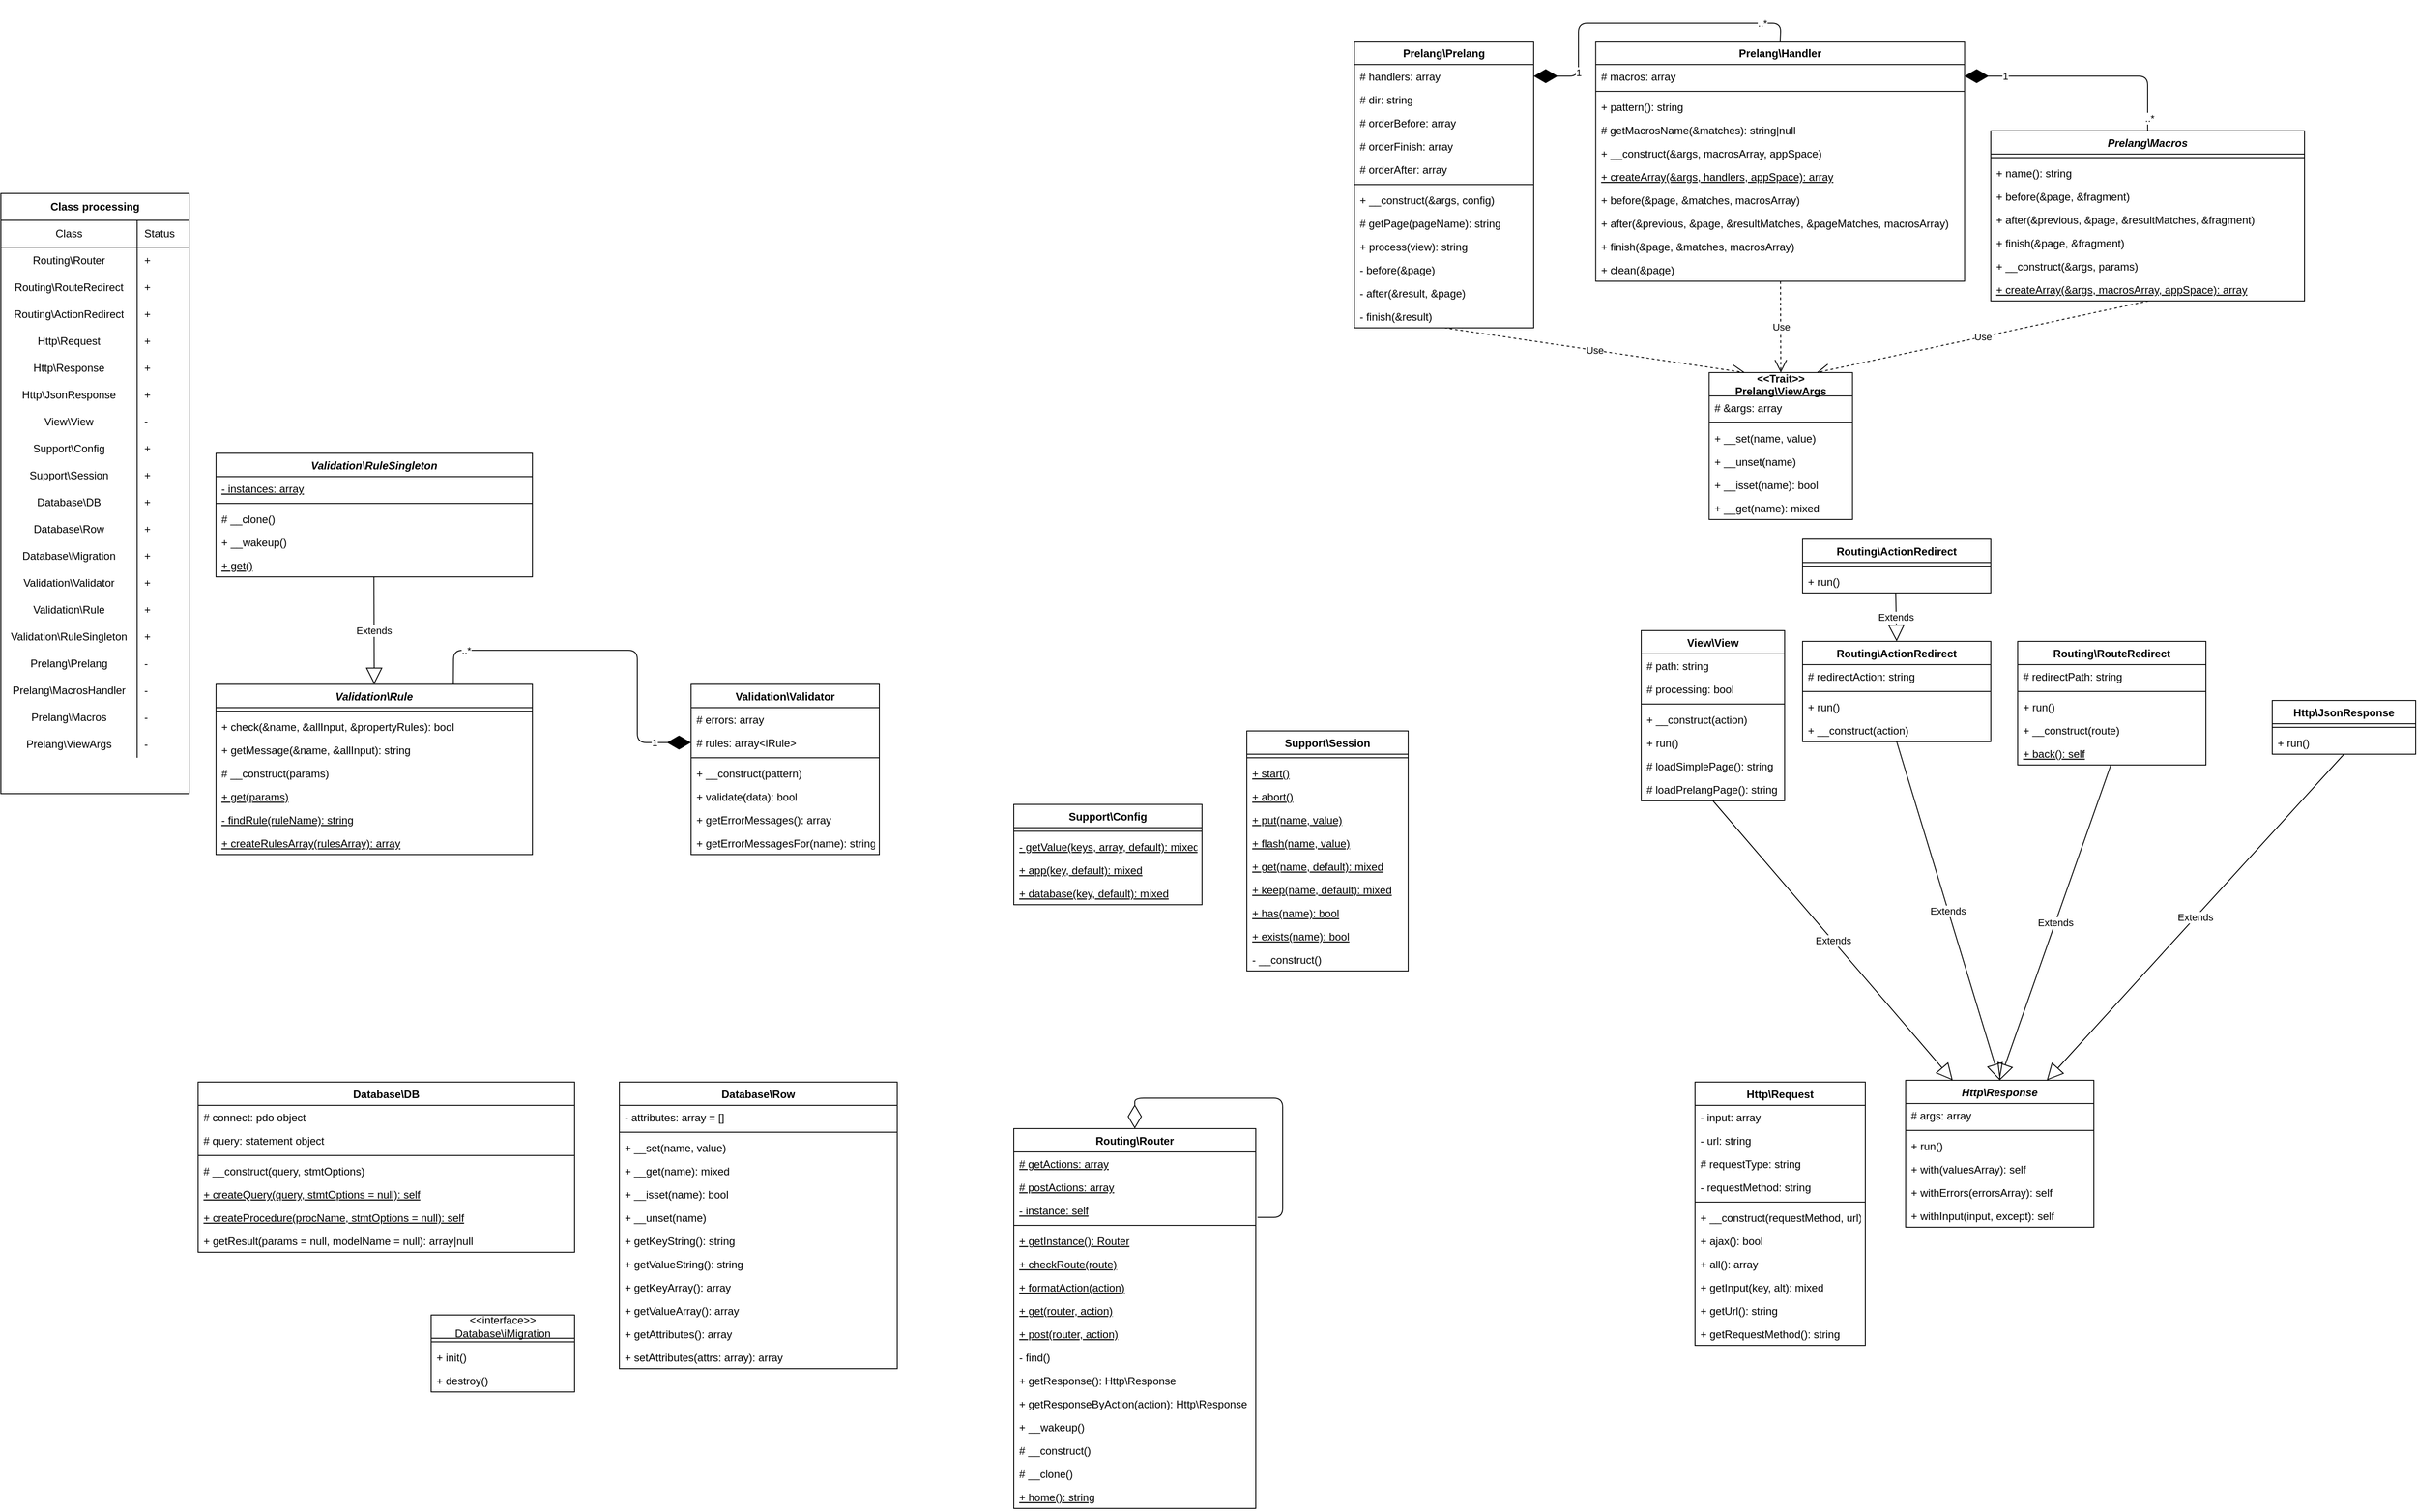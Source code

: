 <mxfile version="13.5.3" type="device"><diagram id="C5RBs43oDa-KdzZeNtuy" name="Page-1"><mxGraphModel dx="2572" dy="2882" grid="1" gridSize="10" guides="1" tooltips="1" connect="1" arrows="1" fold="1" page="1" pageScale="1" pageWidth="827" pageHeight="1169" math="0" shadow="0"><root><mxCell id="WIyWlLk6GJQsqaUBKTNV-0"/><mxCell id="WIyWlLk6GJQsqaUBKTNV-1" parent="WIyWlLk6GJQsqaUBKTNV-0"/><mxCell id="cdEluEkt5W3qBoPcdJK--4" value="Http\Request" style="swimlane;fontStyle=1;align=center;verticalAlign=top;childLayout=stackLayout;horizontal=1;startSize=26;horizontalStack=0;resizeParent=1;resizeParentMax=0;resizeLast=0;collapsible=1;marginBottom=0;" parent="WIyWlLk6GJQsqaUBKTNV-1" vertex="1"><mxGeometry x="850" y="22" width="190" height="294" as="geometry"/></mxCell><mxCell id="cdEluEkt5W3qBoPcdJK--5" value="- input: array" style="text;strokeColor=none;fillColor=none;align=left;verticalAlign=top;spacingLeft=4;spacingRight=4;overflow=hidden;rotatable=0;points=[[0,0.5],[1,0.5]];portConstraint=eastwest;" parent="cdEluEkt5W3qBoPcdJK--4" vertex="1"><mxGeometry y="26" width="190" height="26" as="geometry"/></mxCell><mxCell id="cdEluEkt5W3qBoPcdJK--49" value="- url: string" style="text;strokeColor=none;fillColor=none;align=left;verticalAlign=top;spacingLeft=4;spacingRight=4;overflow=hidden;rotatable=0;points=[[0,0.5],[1,0.5]];portConstraint=eastwest;" parent="cdEluEkt5W3qBoPcdJK--4" vertex="1"><mxGeometry y="52" width="190" height="26" as="geometry"/></mxCell><mxCell id="_pa-KMUNIG0UbWxVH9nT-175" value="# requestType: string" style="text;strokeColor=none;fillColor=none;align=left;verticalAlign=top;spacingLeft=4;spacingRight=4;overflow=hidden;rotatable=0;points=[[0,0.5],[1,0.5]];portConstraint=eastwest;" parent="cdEluEkt5W3qBoPcdJK--4" vertex="1"><mxGeometry y="78" width="190" height="26" as="geometry"/></mxCell><mxCell id="_pa-KMUNIG0UbWxVH9nT-179" value="- requestMethod: string" style="text;strokeColor=none;fillColor=none;align=left;verticalAlign=top;spacingLeft=4;spacingRight=4;overflow=hidden;rotatable=0;points=[[0,0.5],[1,0.5]];portConstraint=eastwest;" parent="cdEluEkt5W3qBoPcdJK--4" vertex="1"><mxGeometry y="104" width="190" height="26" as="geometry"/></mxCell><mxCell id="cdEluEkt5W3qBoPcdJK--6" value="" style="line;strokeWidth=1;fillColor=none;align=left;verticalAlign=middle;spacingTop=-1;spacingLeft=3;spacingRight=3;rotatable=0;labelPosition=right;points=[];portConstraint=eastwest;" parent="cdEluEkt5W3qBoPcdJK--4" vertex="1"><mxGeometry y="130" width="190" height="8" as="geometry"/></mxCell><mxCell id="cdEluEkt5W3qBoPcdJK--7" value="+ __construct(requestMethod, url)" style="text;strokeColor=none;fillColor=none;align=left;verticalAlign=top;spacingLeft=4;spacingRight=4;overflow=hidden;rotatable=0;points=[[0,0.5],[1,0.5]];portConstraint=eastwest;" parent="cdEluEkt5W3qBoPcdJK--4" vertex="1"><mxGeometry y="138" width="190" height="26" as="geometry"/></mxCell><mxCell id="_pa-KMUNIG0UbWxVH9nT-177" value="+ ajax(): bool" style="text;strokeColor=none;fillColor=none;align=left;verticalAlign=top;spacingLeft=4;spacingRight=4;overflow=hidden;rotatable=0;points=[[0,0.5],[1,0.5]];portConstraint=eastwest;" parent="cdEluEkt5W3qBoPcdJK--4" vertex="1"><mxGeometry y="164" width="190" height="26" as="geometry"/></mxCell><mxCell id="cdEluEkt5W3qBoPcdJK--51" value="+ all(): array" style="text;strokeColor=none;fillColor=none;align=left;verticalAlign=top;spacingLeft=4;spacingRight=4;overflow=hidden;rotatable=0;points=[[0,0.5],[1,0.5]];portConstraint=eastwest;" parent="cdEluEkt5W3qBoPcdJK--4" vertex="1"><mxGeometry y="190" width="190" height="26" as="geometry"/></mxCell><mxCell id="cdEluEkt5W3qBoPcdJK--53" value="+ getInput(key, alt): mixed" style="text;strokeColor=none;fillColor=none;align=left;verticalAlign=top;spacingLeft=4;spacingRight=4;overflow=hidden;rotatable=0;points=[[0,0.5],[1,0.5]];portConstraint=eastwest;" parent="cdEluEkt5W3qBoPcdJK--4" vertex="1"><mxGeometry y="216" width="190" height="26" as="geometry"/></mxCell><mxCell id="_pa-KMUNIG0UbWxVH9nT-180" value="+ getUrl(): string" style="text;strokeColor=none;fillColor=none;align=left;verticalAlign=top;spacingLeft=4;spacingRight=4;overflow=hidden;rotatable=0;points=[[0,0.5],[1,0.5]];portConstraint=eastwest;" parent="cdEluEkt5W3qBoPcdJK--4" vertex="1"><mxGeometry y="242" width="190" height="26" as="geometry"/></mxCell><mxCell id="_pa-KMUNIG0UbWxVH9nT-178" value="+ getRequestMethod(): string" style="text;strokeColor=none;fillColor=none;align=left;verticalAlign=top;spacingLeft=4;spacingRight=4;overflow=hidden;rotatable=0;points=[[0,0.5],[1,0.5]];portConstraint=eastwest;" parent="cdEluEkt5W3qBoPcdJK--4" vertex="1"><mxGeometry y="268" width="190" height="26" as="geometry"/></mxCell><mxCell id="cdEluEkt5W3qBoPcdJK--24" value="Database\Row" style="swimlane;fontStyle=1;align=center;verticalAlign=top;childLayout=stackLayout;horizontal=1;startSize=26;horizontalStack=0;resizeParent=1;resizeParentMax=0;resizeLast=0;collapsible=1;marginBottom=0;" parent="WIyWlLk6GJQsqaUBKTNV-1" vertex="1"><mxGeometry x="-350" y="22" width="310" height="320" as="geometry"/></mxCell><mxCell id="cdEluEkt5W3qBoPcdJK--21" value="- attributes: array = []" style="text;strokeColor=none;fillColor=none;align=left;verticalAlign=top;spacingLeft=4;spacingRight=4;overflow=hidden;rotatable=0;points=[[0,0.5],[1,0.5]];portConstraint=eastwest;" parent="cdEluEkt5W3qBoPcdJK--24" vertex="1"><mxGeometry y="26" width="310" height="26" as="geometry"/></mxCell><mxCell id="cdEluEkt5W3qBoPcdJK--26" value="" style="line;strokeWidth=1;fillColor=none;align=left;verticalAlign=middle;spacingTop=-1;spacingLeft=3;spacingRight=3;rotatable=0;labelPosition=right;points=[];portConstraint=eastwest;" parent="cdEluEkt5W3qBoPcdJK--24" vertex="1"><mxGeometry y="52" width="310" height="8" as="geometry"/></mxCell><mxCell id="5mmNA3nY4-47ENxWVfhu-8" value="+ __set(name, value)" style="text;strokeColor=none;fillColor=none;align=left;verticalAlign=top;spacingLeft=4;spacingRight=4;overflow=hidden;rotatable=0;points=[[0,0.5],[1,0.5]];portConstraint=eastwest;fontStyle=0" parent="cdEluEkt5W3qBoPcdJK--24" vertex="1"><mxGeometry y="60" width="310" height="26" as="geometry"/></mxCell><mxCell id="5mmNA3nY4-47ENxWVfhu-5" value="+ __get(name): mixed" style="text;strokeColor=none;fillColor=none;align=left;verticalAlign=top;spacingLeft=4;spacingRight=4;overflow=hidden;rotatable=0;points=[[0,0.5],[1,0.5]];portConstraint=eastwest;fontStyle=0" parent="cdEluEkt5W3qBoPcdJK--24" vertex="1"><mxGeometry y="86" width="310" height="26" as="geometry"/></mxCell><mxCell id="5mmNA3nY4-47ENxWVfhu-7" value="+ __isset(name): bool" style="text;strokeColor=none;fillColor=none;align=left;verticalAlign=top;spacingLeft=4;spacingRight=4;overflow=hidden;rotatable=0;points=[[0,0.5],[1,0.5]];portConstraint=eastwest;fontStyle=0" parent="cdEluEkt5W3qBoPcdJK--24" vertex="1"><mxGeometry y="112" width="310" height="26" as="geometry"/></mxCell><mxCell id="5mmNA3nY4-47ENxWVfhu-6" value="+ __unset(name)" style="text;strokeColor=none;fillColor=none;align=left;verticalAlign=top;spacingLeft=4;spacingRight=4;overflow=hidden;rotatable=0;points=[[0,0.5],[1,0.5]];portConstraint=eastwest;fontStyle=0" parent="cdEluEkt5W3qBoPcdJK--24" vertex="1"><mxGeometry y="138" width="310" height="26" as="geometry"/></mxCell><mxCell id="lyZ4rK_-dQdWn-w0ZJf4-8" value="+ getKeyString(): string" style="text;strokeColor=none;fillColor=none;align=left;verticalAlign=top;spacingLeft=4;spacingRight=4;overflow=hidden;rotatable=0;points=[[0,0.5],[1,0.5]];portConstraint=eastwest;" parent="cdEluEkt5W3qBoPcdJK--24" vertex="1"><mxGeometry y="164" width="310" height="26" as="geometry"/></mxCell><mxCell id="lyZ4rK_-dQdWn-w0ZJf4-9" value="+ getValueString(): string" style="text;strokeColor=none;fillColor=none;align=left;verticalAlign=top;spacingLeft=4;spacingRight=4;overflow=hidden;rotatable=0;points=[[0,0.5],[1,0.5]];portConstraint=eastwest;" parent="cdEluEkt5W3qBoPcdJK--24" vertex="1"><mxGeometry y="190" width="310" height="26" as="geometry"/></mxCell><mxCell id="lyZ4rK_-dQdWn-w0ZJf4-3" value="+ getKeyArray(): array" style="text;strokeColor=none;fillColor=none;align=left;verticalAlign=top;spacingLeft=4;spacingRight=4;overflow=hidden;rotatable=0;points=[[0,0.5],[1,0.5]];portConstraint=eastwest;" parent="cdEluEkt5W3qBoPcdJK--24" vertex="1"><mxGeometry y="216" width="310" height="26" as="geometry"/></mxCell><mxCell id="lyZ4rK_-dQdWn-w0ZJf4-4" value="+ getValueArray(): array" style="text;strokeColor=none;fillColor=none;align=left;verticalAlign=top;spacingLeft=4;spacingRight=4;overflow=hidden;rotatable=0;points=[[0,0.5],[1,0.5]];portConstraint=eastwest;" parent="cdEluEkt5W3qBoPcdJK--24" vertex="1"><mxGeometry y="242" width="310" height="26" as="geometry"/></mxCell><mxCell id="lyZ4rK_-dQdWn-w0ZJf4-5" value="+ getAttributes(): array" style="text;strokeColor=none;fillColor=none;align=left;verticalAlign=top;spacingLeft=4;spacingRight=4;overflow=hidden;rotatable=0;points=[[0,0.5],[1,0.5]];portConstraint=eastwest;" parent="cdEluEkt5W3qBoPcdJK--24" vertex="1"><mxGeometry y="268" width="310" height="26" as="geometry"/></mxCell><mxCell id="lyZ4rK_-dQdWn-w0ZJf4-6" value="+ setAttributes(attrs: array): array" style="text;strokeColor=none;fillColor=none;align=left;verticalAlign=top;spacingLeft=4;spacingRight=4;overflow=hidden;rotatable=0;points=[[0,0.5],[1,0.5]];portConstraint=eastwest;" parent="cdEluEkt5W3qBoPcdJK--24" vertex="1"><mxGeometry y="294" width="310" height="26" as="geometry"/></mxCell><mxCell id="_pa-KMUNIG0UbWxVH9nT-19" value="Support\Config" style="swimlane;fontStyle=1;align=center;verticalAlign=top;childLayout=stackLayout;horizontal=1;startSize=26;horizontalStack=0;resizeParent=1;resizeParentMax=0;resizeLast=0;collapsible=1;marginBottom=0;" parent="WIyWlLk6GJQsqaUBKTNV-1" vertex="1"><mxGeometry x="90" y="-288" width="210" height="112" as="geometry"/></mxCell><mxCell id="_pa-KMUNIG0UbWxVH9nT-21" value="" style="line;strokeWidth=1;fillColor=none;align=left;verticalAlign=middle;spacingTop=-1;spacingLeft=3;spacingRight=3;rotatable=0;labelPosition=right;points=[];portConstraint=eastwest;" parent="_pa-KMUNIG0UbWxVH9nT-19" vertex="1"><mxGeometry y="26" width="210" height="8" as="geometry"/></mxCell><mxCell id="_pa-KMUNIG0UbWxVH9nT-22" value="- getValue(keys, array, default): mixed" style="text;strokeColor=none;fillColor=none;align=left;verticalAlign=top;spacingLeft=4;spacingRight=4;overflow=hidden;rotatable=0;points=[[0,0.5],[1,0.5]];portConstraint=eastwest;fontStyle=4" parent="_pa-KMUNIG0UbWxVH9nT-19" vertex="1"><mxGeometry y="34" width="210" height="26" as="geometry"/></mxCell><mxCell id="_pa-KMUNIG0UbWxVH9nT-174" value="+ app(key, default): mixed" style="text;strokeColor=none;fillColor=none;align=left;verticalAlign=top;spacingLeft=4;spacingRight=4;overflow=hidden;rotatable=0;points=[[0,0.5],[1,0.5]];portConstraint=eastwest;fontStyle=4" parent="_pa-KMUNIG0UbWxVH9nT-19" vertex="1"><mxGeometry y="60" width="210" height="26" as="geometry"/></mxCell><mxCell id="_pa-KMUNIG0UbWxVH9nT-23" value="+ database(key, default): mixed" style="text;strokeColor=none;fillColor=none;align=left;verticalAlign=top;spacingLeft=4;spacingRight=4;overflow=hidden;rotatable=0;points=[[0,0.5],[1,0.5]];portConstraint=eastwest;fontStyle=4" parent="_pa-KMUNIG0UbWxVH9nT-19" vertex="1"><mxGeometry y="86" width="210" height="26" as="geometry"/></mxCell><mxCell id="cdEluEkt5W3qBoPcdJK--8" value="Http\Response" style="swimlane;fontStyle=3;align=center;verticalAlign=middle;childLayout=stackLayout;horizontal=1;startSize=26;horizontalStack=0;resizeParent=1;resizeParentMax=0;resizeLast=0;collapsible=1;marginBottom=0;" parent="WIyWlLk6GJQsqaUBKTNV-1" vertex="1"><mxGeometry x="1085" y="20" width="210" height="164" as="geometry"/></mxCell><mxCell id="e23I3EhtQJZOlqi38JYC-10" value="# args: array" style="text;strokeColor=none;fillColor=none;align=left;verticalAlign=top;spacingLeft=4;spacingRight=4;overflow=hidden;rotatable=0;points=[[0,0.5],[1,0.5]];portConstraint=eastwest;" parent="cdEluEkt5W3qBoPcdJK--8" vertex="1"><mxGeometry y="26" width="210" height="26" as="geometry"/></mxCell><mxCell id="cdEluEkt5W3qBoPcdJK--10" value="" style="line;strokeWidth=1;fillColor=none;align=left;verticalAlign=middle;spacingTop=-1;spacingLeft=3;spacingRight=3;rotatable=0;labelPosition=right;points=[];portConstraint=eastwest;" parent="cdEluEkt5W3qBoPcdJK--8" vertex="1"><mxGeometry y="52" width="210" height="8" as="geometry"/></mxCell><mxCell id="cdEluEkt5W3qBoPcdJK--11" value="+ run()" style="text;strokeColor=none;fillColor=none;align=left;verticalAlign=top;spacingLeft=4;spacingRight=4;overflow=hidden;rotatable=0;points=[[0,0.5],[1,0.5]];portConstraint=eastwest;" parent="cdEluEkt5W3qBoPcdJK--8" vertex="1"><mxGeometry y="60" width="210" height="26" as="geometry"/></mxCell><mxCell id="e23I3EhtQJZOlqi38JYC-3" value="+ with(valuesArray): self" style="text;strokeColor=none;fillColor=none;align=left;verticalAlign=top;spacingLeft=4;spacingRight=4;overflow=hidden;rotatable=0;points=[[0,0.5],[1,0.5]];portConstraint=eastwest;" parent="cdEluEkt5W3qBoPcdJK--8" vertex="1"><mxGeometry y="86" width="210" height="26" as="geometry"/></mxCell><mxCell id="e23I3EhtQJZOlqi38JYC-4" value="+ withErrors(errorsArray): self" style="text;strokeColor=none;fillColor=none;align=left;verticalAlign=top;spacingLeft=4;spacingRight=4;overflow=hidden;rotatable=0;points=[[0,0.5],[1,0.5]];portConstraint=eastwest;" parent="cdEluEkt5W3qBoPcdJK--8" vertex="1"><mxGeometry y="112" width="210" height="26" as="geometry"/></mxCell><mxCell id="e23I3EhtQJZOlqi38JYC-5" value="+ withInput(input, except): self" style="text;strokeColor=none;fillColor=none;align=left;verticalAlign=top;spacingLeft=4;spacingRight=4;overflow=hidden;rotatable=0;points=[[0,0.5],[1,0.5]];portConstraint=eastwest;" parent="cdEluEkt5W3qBoPcdJK--8" vertex="1"><mxGeometry y="138" width="210" height="26" as="geometry"/></mxCell><mxCell id="_pa-KMUNIG0UbWxVH9nT-73" value="Extends" style="endArrow=block;endSize=16;endFill=0;html=1;exitX=0.5;exitY=1;exitDx=0;exitDy=0;exitPerimeter=0;entryX=0.25;entryY=0;entryDx=0;entryDy=0;" parent="WIyWlLk6GJQsqaUBKTNV-1" source="0Qbp78sr33txJ3yyX1xd-10" target="cdEluEkt5W3qBoPcdJK--8" edge="1"><mxGeometry width="160" relative="1" as="geometry"><mxPoint x="920" y="-160" as="sourcePoint"/><mxPoint x="1080" y="-160" as="targetPoint"/></mxGeometry></mxCell><mxCell id="_pa-KMUNIG0UbWxVH9nT-74" value="Extends" style="endArrow=block;endSize=16;endFill=0;html=1;entryX=0.5;entryY=0;entryDx=0;entryDy=0;exitX=0.495;exitY=1;exitDx=0;exitDy=0;exitPerimeter=0;" parent="WIyWlLk6GJQsqaUBKTNV-1" source="wtJJAWU4ksNlydGLlRHg-12" target="cdEluEkt5W3qBoPcdJK--8" edge="1"><mxGeometry width="160" relative="1" as="geometry"><mxPoint x="1190" y="-290" as="sourcePoint"/><mxPoint x="1147.5" y="30" as="targetPoint"/></mxGeometry></mxCell><mxCell id="_pa-KMUNIG0UbWxVH9nT-75" value="Extends" style="endArrow=block;endSize=16;endFill=0;html=1;entryX=0.75;entryY=0;entryDx=0;entryDy=0;exitX=0.5;exitY=1;exitDx=0;exitDy=0;exitPerimeter=0;" parent="WIyWlLk6GJQsqaUBKTNV-1" source="_pa-KMUNIG0UbWxVH9nT-39" target="cdEluEkt5W3qBoPcdJK--8" edge="1"><mxGeometry width="160" relative="1" as="geometry"><mxPoint x="1440" y="-290" as="sourcePoint"/><mxPoint x="1157.5" y="40" as="targetPoint"/></mxGeometry></mxCell><mxCell id="_pa-KMUNIG0UbWxVH9nT-92" value="Class processing" style="shape=table;html=1;whiteSpace=wrap;startSize=30;container=1;collapsible=0;childLayout=tableLayout;fixedRows=1;rowLines=0;fontStyle=1;align=center;" parent="WIyWlLk6GJQsqaUBKTNV-1" vertex="1"><mxGeometry x="-1040" y="-970" width="210" height="670" as="geometry"/></mxCell><mxCell id="_pa-KMUNIG0UbWxVH9nT-93" value="" style="shape=partialRectangle;html=1;whiteSpace=wrap;collapsible=0;dropTarget=0;pointerEvents=0;fillColor=none;top=0;left=0;bottom=1;right=0;points=[[0,0.5],[1,0.5]];portConstraint=eastwest;" parent="_pa-KMUNIG0UbWxVH9nT-92" vertex="1"><mxGeometry y="30" width="210" height="30" as="geometry"/></mxCell><mxCell id="_pa-KMUNIG0UbWxVH9nT-94" value="Class" style="shape=partialRectangle;html=1;whiteSpace=wrap;connectable=0;fillColor=none;top=0;left=0;bottom=0;right=0;overflow=hidden;" parent="_pa-KMUNIG0UbWxVH9nT-93" vertex="1"><mxGeometry width="152" height="30" as="geometry"/></mxCell><mxCell id="_pa-KMUNIG0UbWxVH9nT-95" value="Status" style="shape=partialRectangle;html=1;whiteSpace=wrap;connectable=0;fillColor=none;top=0;left=0;bottom=0;right=0;align=left;spacingLeft=6;overflow=hidden;" parent="_pa-KMUNIG0UbWxVH9nT-93" vertex="1"><mxGeometry x="152" width="58" height="30" as="geometry"/></mxCell><mxCell id="_pa-KMUNIG0UbWxVH9nT-96" value="" style="shape=partialRectangle;html=1;whiteSpace=wrap;collapsible=0;dropTarget=0;pointerEvents=0;fillColor=none;top=0;left=0;bottom=0;right=0;points=[[0,0.5],[1,0.5]];portConstraint=eastwest;" parent="_pa-KMUNIG0UbWxVH9nT-92" vertex="1"><mxGeometry y="60" width="210" height="30" as="geometry"/></mxCell><mxCell id="_pa-KMUNIG0UbWxVH9nT-97" value="Routing\Router" style="shape=partialRectangle;html=1;whiteSpace=wrap;connectable=0;fillColor=none;top=0;left=0;bottom=0;right=0;overflow=hidden;" parent="_pa-KMUNIG0UbWxVH9nT-96" vertex="1"><mxGeometry width="152" height="30" as="geometry"/></mxCell><mxCell id="_pa-KMUNIG0UbWxVH9nT-98" value="+" style="shape=partialRectangle;html=1;whiteSpace=wrap;connectable=0;fillColor=none;top=0;left=0;bottom=0;right=0;align=left;spacingLeft=6;overflow=hidden;" parent="_pa-KMUNIG0UbWxVH9nT-96" vertex="1"><mxGeometry x="152" width="58" height="30" as="geometry"/></mxCell><mxCell id="_pa-KMUNIG0UbWxVH9nT-99" value="" style="shape=partialRectangle;html=1;whiteSpace=wrap;collapsible=0;dropTarget=0;pointerEvents=0;fillColor=none;top=0;left=0;bottom=0;right=0;points=[[0,0.5],[1,0.5]];portConstraint=eastwest;" parent="_pa-KMUNIG0UbWxVH9nT-92" vertex="1"><mxGeometry y="90" width="210" height="30" as="geometry"/></mxCell><mxCell id="_pa-KMUNIG0UbWxVH9nT-100" value="Routing\RouteRedirect" style="shape=partialRectangle;html=1;whiteSpace=wrap;connectable=0;fillColor=none;top=0;left=0;bottom=0;right=0;overflow=hidden;" parent="_pa-KMUNIG0UbWxVH9nT-99" vertex="1"><mxGeometry width="152" height="30" as="geometry"/></mxCell><mxCell id="_pa-KMUNIG0UbWxVH9nT-101" value="+" style="shape=partialRectangle;html=1;whiteSpace=wrap;connectable=0;fillColor=none;top=0;left=0;bottom=0;right=0;align=left;spacingLeft=6;overflow=hidden;" parent="_pa-KMUNIG0UbWxVH9nT-99" vertex="1"><mxGeometry x="152" width="58" height="30" as="geometry"/></mxCell><mxCell id="wtJJAWU4ksNlydGLlRHg-31" value="" style="shape=partialRectangle;html=1;whiteSpace=wrap;collapsible=0;dropTarget=0;pointerEvents=0;fillColor=none;top=0;left=0;bottom=0;right=0;points=[[0,0.5],[1,0.5]];portConstraint=eastwest;" parent="_pa-KMUNIG0UbWxVH9nT-92" vertex="1"><mxGeometry y="120" width="210" height="30" as="geometry"/></mxCell><mxCell id="wtJJAWU4ksNlydGLlRHg-32" value="Routing\ActionRedirect" style="shape=partialRectangle;html=1;whiteSpace=wrap;connectable=0;fillColor=none;top=0;left=0;bottom=0;right=0;overflow=hidden;" parent="wtJJAWU4ksNlydGLlRHg-31" vertex="1"><mxGeometry width="152" height="30" as="geometry"/></mxCell><mxCell id="wtJJAWU4ksNlydGLlRHg-33" value="+" style="shape=partialRectangle;html=1;whiteSpace=wrap;connectable=0;fillColor=none;top=0;left=0;bottom=0;right=0;align=left;spacingLeft=6;overflow=hidden;" parent="wtJJAWU4ksNlydGLlRHg-31" vertex="1"><mxGeometry x="152" width="58" height="30" as="geometry"/></mxCell><mxCell id="_pa-KMUNIG0UbWxVH9nT-104" value="" style="shape=partialRectangle;html=1;whiteSpace=wrap;collapsible=0;dropTarget=0;pointerEvents=0;fillColor=none;top=0;left=0;bottom=0;right=0;points=[[0,0.5],[1,0.5]];portConstraint=eastwest;" parent="_pa-KMUNIG0UbWxVH9nT-92" vertex="1"><mxGeometry y="150" width="210" height="30" as="geometry"/></mxCell><mxCell id="_pa-KMUNIG0UbWxVH9nT-105" value="Http\Request" style="shape=partialRectangle;html=1;whiteSpace=wrap;connectable=0;fillColor=none;top=0;left=0;bottom=0;right=0;overflow=hidden;" parent="_pa-KMUNIG0UbWxVH9nT-104" vertex="1"><mxGeometry width="152" height="30" as="geometry"/></mxCell><mxCell id="_pa-KMUNIG0UbWxVH9nT-106" value="+" style="shape=partialRectangle;html=1;whiteSpace=wrap;connectable=0;fillColor=none;top=0;left=0;bottom=0;right=0;align=left;spacingLeft=6;overflow=hidden;" parent="_pa-KMUNIG0UbWxVH9nT-104" vertex="1"><mxGeometry x="152" width="58" height="30" as="geometry"/></mxCell><mxCell id="_pa-KMUNIG0UbWxVH9nT-133" value="" style="shape=partialRectangle;html=1;whiteSpace=wrap;collapsible=0;dropTarget=0;pointerEvents=0;fillColor=none;top=0;left=0;bottom=0;right=0;points=[[0,0.5],[1,0.5]];portConstraint=eastwest;" parent="_pa-KMUNIG0UbWxVH9nT-92" vertex="1"><mxGeometry y="180" width="210" height="30" as="geometry"/></mxCell><mxCell id="_pa-KMUNIG0UbWxVH9nT-134" value="Http\Response" style="shape=partialRectangle;html=1;whiteSpace=wrap;connectable=0;fillColor=none;top=0;left=0;bottom=0;right=0;overflow=hidden;" parent="_pa-KMUNIG0UbWxVH9nT-133" vertex="1"><mxGeometry width="152" height="30" as="geometry"/></mxCell><mxCell id="_pa-KMUNIG0UbWxVH9nT-135" value="+" style="shape=partialRectangle;html=1;whiteSpace=wrap;connectable=0;fillColor=none;top=0;left=0;bottom=0;right=0;align=left;spacingLeft=6;overflow=hidden;" parent="_pa-KMUNIG0UbWxVH9nT-133" vertex="1"><mxGeometry x="152" width="58" height="30" as="geometry"/></mxCell><mxCell id="_pa-KMUNIG0UbWxVH9nT-139" value="" style="shape=partialRectangle;html=1;whiteSpace=wrap;collapsible=0;dropTarget=0;pointerEvents=0;fillColor=none;top=0;left=0;bottom=0;right=0;points=[[0,0.5],[1,0.5]];portConstraint=eastwest;" parent="_pa-KMUNIG0UbWxVH9nT-92" vertex="1"><mxGeometry y="210" width="210" height="30" as="geometry"/></mxCell><mxCell id="_pa-KMUNIG0UbWxVH9nT-140" value="Http\JsonResponse" style="shape=partialRectangle;html=1;whiteSpace=wrap;connectable=0;fillColor=none;top=0;left=0;bottom=0;right=0;overflow=hidden;" parent="_pa-KMUNIG0UbWxVH9nT-139" vertex="1"><mxGeometry width="152" height="30" as="geometry"/></mxCell><mxCell id="_pa-KMUNIG0UbWxVH9nT-141" value="+" style="shape=partialRectangle;html=1;whiteSpace=wrap;connectable=0;fillColor=none;top=0;left=0;bottom=0;right=0;align=left;spacingLeft=6;overflow=hidden;" parent="_pa-KMUNIG0UbWxVH9nT-139" vertex="1"><mxGeometry x="152" width="58" height="30" as="geometry"/></mxCell><mxCell id="_pa-KMUNIG0UbWxVH9nT-142" value="" style="shape=partialRectangle;html=1;whiteSpace=wrap;collapsible=0;dropTarget=0;pointerEvents=0;fillColor=none;top=0;left=0;bottom=0;right=0;points=[[0,0.5],[1,0.5]];portConstraint=eastwest;" parent="_pa-KMUNIG0UbWxVH9nT-92" vertex="1"><mxGeometry y="240" width="210" height="30" as="geometry"/></mxCell><mxCell id="_pa-KMUNIG0UbWxVH9nT-143" value="View\View" style="shape=partialRectangle;html=1;whiteSpace=wrap;connectable=0;fillColor=none;top=0;left=0;bottom=0;right=0;overflow=hidden;" parent="_pa-KMUNIG0UbWxVH9nT-142" vertex="1"><mxGeometry width="152" height="30" as="geometry"/></mxCell><mxCell id="_pa-KMUNIG0UbWxVH9nT-144" value="-" style="shape=partialRectangle;html=1;whiteSpace=wrap;connectable=0;fillColor=none;top=0;left=0;bottom=0;right=0;align=left;spacingLeft=6;overflow=hidden;" parent="_pa-KMUNIG0UbWxVH9nT-142" vertex="1"><mxGeometry x="152" width="58" height="30" as="geometry"/></mxCell><mxCell id="_pa-KMUNIG0UbWxVH9nT-145" value="" style="shape=partialRectangle;html=1;whiteSpace=wrap;collapsible=0;dropTarget=0;pointerEvents=0;fillColor=none;top=0;left=0;bottom=0;right=0;points=[[0,0.5],[1,0.5]];portConstraint=eastwest;" parent="_pa-KMUNIG0UbWxVH9nT-92" vertex="1"><mxGeometry y="270" width="210" height="30" as="geometry"/></mxCell><mxCell id="_pa-KMUNIG0UbWxVH9nT-146" value="Support\Config" style="shape=partialRectangle;html=1;whiteSpace=wrap;connectable=0;fillColor=none;top=0;left=0;bottom=0;right=0;overflow=hidden;" parent="_pa-KMUNIG0UbWxVH9nT-145" vertex="1"><mxGeometry width="152" height="30" as="geometry"/></mxCell><mxCell id="_pa-KMUNIG0UbWxVH9nT-147" value="+" style="shape=partialRectangle;html=1;whiteSpace=wrap;connectable=0;fillColor=none;top=0;left=0;bottom=0;right=0;align=left;spacingLeft=6;overflow=hidden;" parent="_pa-KMUNIG0UbWxVH9nT-145" vertex="1"><mxGeometry x="152" width="58" height="30" as="geometry"/></mxCell><mxCell id="_pa-KMUNIG0UbWxVH9nT-148" value="" style="shape=partialRectangle;html=1;whiteSpace=wrap;collapsible=0;dropTarget=0;pointerEvents=0;fillColor=none;top=0;left=0;bottom=0;right=0;points=[[0,0.5],[1,0.5]];portConstraint=eastwest;" parent="_pa-KMUNIG0UbWxVH9nT-92" vertex="1"><mxGeometry y="300" width="210" height="30" as="geometry"/></mxCell><mxCell id="_pa-KMUNIG0UbWxVH9nT-149" value="Support\Session" style="shape=partialRectangle;html=1;whiteSpace=wrap;connectable=0;fillColor=none;top=0;left=0;bottom=0;right=0;overflow=hidden;" parent="_pa-KMUNIG0UbWxVH9nT-148" vertex="1"><mxGeometry width="152" height="30" as="geometry"/></mxCell><mxCell id="_pa-KMUNIG0UbWxVH9nT-150" value="+" style="shape=partialRectangle;html=1;whiteSpace=wrap;connectable=0;fillColor=none;top=0;left=0;bottom=0;right=0;align=left;spacingLeft=6;overflow=hidden;" parent="_pa-KMUNIG0UbWxVH9nT-148" vertex="1"><mxGeometry x="152" width="58" height="30" as="geometry"/></mxCell><mxCell id="_pa-KMUNIG0UbWxVH9nT-151" value="" style="shape=partialRectangle;html=1;whiteSpace=wrap;collapsible=0;dropTarget=0;pointerEvents=0;fillColor=none;top=0;left=0;bottom=0;right=0;points=[[0,0.5],[1,0.5]];portConstraint=eastwest;" parent="_pa-KMUNIG0UbWxVH9nT-92" vertex="1"><mxGeometry y="330" width="210" height="30" as="geometry"/></mxCell><mxCell id="_pa-KMUNIG0UbWxVH9nT-152" value="Database\DB" style="shape=partialRectangle;html=1;whiteSpace=wrap;connectable=0;fillColor=none;top=0;left=0;bottom=0;right=0;overflow=hidden;" parent="_pa-KMUNIG0UbWxVH9nT-151" vertex="1"><mxGeometry width="152" height="30" as="geometry"/></mxCell><mxCell id="_pa-KMUNIG0UbWxVH9nT-153" value="+" style="shape=partialRectangle;html=1;whiteSpace=wrap;connectable=0;fillColor=none;top=0;left=0;bottom=0;right=0;align=left;spacingLeft=6;overflow=hidden;" parent="_pa-KMUNIG0UbWxVH9nT-151" vertex="1"><mxGeometry x="152" width="58" height="30" as="geometry"/></mxCell><mxCell id="_pa-KMUNIG0UbWxVH9nT-154" value="" style="shape=partialRectangle;html=1;whiteSpace=wrap;collapsible=0;dropTarget=0;pointerEvents=0;fillColor=none;top=0;left=0;bottom=0;right=0;points=[[0,0.5],[1,0.5]];portConstraint=eastwest;" parent="_pa-KMUNIG0UbWxVH9nT-92" vertex="1"><mxGeometry y="360" width="210" height="30" as="geometry"/></mxCell><mxCell id="_pa-KMUNIG0UbWxVH9nT-155" value="Database\Row" style="shape=partialRectangle;html=1;whiteSpace=wrap;connectable=0;fillColor=none;top=0;left=0;bottom=0;right=0;overflow=hidden;" parent="_pa-KMUNIG0UbWxVH9nT-154" vertex="1"><mxGeometry width="152" height="30" as="geometry"/></mxCell><mxCell id="_pa-KMUNIG0UbWxVH9nT-156" value="+" style="shape=partialRectangle;html=1;whiteSpace=wrap;connectable=0;fillColor=none;top=0;left=0;bottom=0;right=0;align=left;spacingLeft=6;overflow=hidden;" parent="_pa-KMUNIG0UbWxVH9nT-154" vertex="1"><mxGeometry x="152" width="58" height="30" as="geometry"/></mxCell><mxCell id="_pa-KMUNIG0UbWxVH9nT-160" value="" style="shape=partialRectangle;html=1;whiteSpace=wrap;collapsible=0;dropTarget=0;pointerEvents=0;fillColor=none;top=0;left=0;bottom=0;right=0;points=[[0,0.5],[1,0.5]];portConstraint=eastwest;" parent="_pa-KMUNIG0UbWxVH9nT-92" vertex="1"><mxGeometry y="390" width="210" height="30" as="geometry"/></mxCell><mxCell id="_pa-KMUNIG0UbWxVH9nT-161" value="Database\Migration" style="shape=partialRectangle;html=1;whiteSpace=wrap;connectable=0;fillColor=none;top=0;left=0;bottom=0;right=0;overflow=hidden;" parent="_pa-KMUNIG0UbWxVH9nT-160" vertex="1"><mxGeometry width="152" height="30" as="geometry"/></mxCell><mxCell id="_pa-KMUNIG0UbWxVH9nT-162" value="+" style="shape=partialRectangle;html=1;whiteSpace=wrap;connectable=0;fillColor=none;top=0;left=0;bottom=0;right=0;align=left;spacingLeft=6;overflow=hidden;" parent="_pa-KMUNIG0UbWxVH9nT-160" vertex="1"><mxGeometry x="152" width="58" height="30" as="geometry"/></mxCell><mxCell id="_pa-KMUNIG0UbWxVH9nT-163" value="" style="shape=partialRectangle;html=1;whiteSpace=wrap;collapsible=0;dropTarget=0;pointerEvents=0;fillColor=none;top=0;left=0;bottom=0;right=0;points=[[0,0.5],[1,0.5]];portConstraint=eastwest;" parent="_pa-KMUNIG0UbWxVH9nT-92" vertex="1"><mxGeometry y="420" width="210" height="30" as="geometry"/></mxCell><mxCell id="_pa-KMUNIG0UbWxVH9nT-164" value="Validation\Validator" style="shape=partialRectangle;html=1;whiteSpace=wrap;connectable=0;fillColor=none;top=0;left=0;bottom=0;right=0;overflow=hidden;" parent="_pa-KMUNIG0UbWxVH9nT-163" vertex="1"><mxGeometry width="152" height="30" as="geometry"/></mxCell><mxCell id="_pa-KMUNIG0UbWxVH9nT-165" value="+" style="shape=partialRectangle;html=1;whiteSpace=wrap;connectable=0;fillColor=none;top=0;left=0;bottom=0;right=0;align=left;spacingLeft=6;overflow=hidden;" parent="_pa-KMUNIG0UbWxVH9nT-163" vertex="1"><mxGeometry x="152" width="58" height="30" as="geometry"/></mxCell><mxCell id="_pa-KMUNIG0UbWxVH9nT-166" value="" style="shape=partialRectangle;html=1;whiteSpace=wrap;collapsible=0;dropTarget=0;pointerEvents=0;fillColor=none;top=0;left=0;bottom=0;right=0;points=[[0,0.5],[1,0.5]];portConstraint=eastwest;" parent="_pa-KMUNIG0UbWxVH9nT-92" vertex="1"><mxGeometry y="450" width="210" height="30" as="geometry"/></mxCell><mxCell id="_pa-KMUNIG0UbWxVH9nT-167" value="Validation\Rule" style="shape=partialRectangle;html=1;whiteSpace=wrap;connectable=0;fillColor=none;top=0;left=0;bottom=0;right=0;overflow=hidden;" parent="_pa-KMUNIG0UbWxVH9nT-166" vertex="1"><mxGeometry width="152" height="30" as="geometry"/></mxCell><mxCell id="_pa-KMUNIG0UbWxVH9nT-168" value="+" style="shape=partialRectangle;html=1;whiteSpace=wrap;connectable=0;fillColor=none;top=0;left=0;bottom=0;right=0;align=left;spacingLeft=6;overflow=hidden;" parent="_pa-KMUNIG0UbWxVH9nT-166" vertex="1"><mxGeometry x="152" width="58" height="30" as="geometry"/></mxCell><mxCell id="c3Gtu3bc_634hV_KP19Q-34" value="" style="shape=partialRectangle;html=1;whiteSpace=wrap;collapsible=0;dropTarget=0;pointerEvents=0;fillColor=none;top=0;left=0;bottom=0;right=0;points=[[0,0.5],[1,0.5]];portConstraint=eastwest;" parent="_pa-KMUNIG0UbWxVH9nT-92" vertex="1"><mxGeometry y="480" width="210" height="30" as="geometry"/></mxCell><mxCell id="c3Gtu3bc_634hV_KP19Q-35" value="Validation\RuleSingleton" style="shape=partialRectangle;html=1;whiteSpace=wrap;connectable=0;fillColor=none;top=0;left=0;bottom=0;right=0;overflow=hidden;" parent="c3Gtu3bc_634hV_KP19Q-34" vertex="1"><mxGeometry width="152" height="30" as="geometry"/></mxCell><mxCell id="c3Gtu3bc_634hV_KP19Q-36" value="+" style="shape=partialRectangle;html=1;whiteSpace=wrap;connectable=0;fillColor=none;top=0;left=0;bottom=0;right=0;align=left;spacingLeft=6;overflow=hidden;" parent="c3Gtu3bc_634hV_KP19Q-34" vertex="1"><mxGeometry x="152" width="58" height="30" as="geometry"/></mxCell><mxCell id="IfU93LsstweO27yqXKln-104" value="" style="shape=partialRectangle;html=1;whiteSpace=wrap;collapsible=0;dropTarget=0;pointerEvents=0;fillColor=none;top=0;left=0;bottom=0;right=0;points=[[0,0.5],[1,0.5]];portConstraint=eastwest;" parent="_pa-KMUNIG0UbWxVH9nT-92" vertex="1"><mxGeometry y="510" width="210" height="30" as="geometry"/></mxCell><mxCell id="IfU93LsstweO27yqXKln-105" value="Prelang\Prelang" style="shape=partialRectangle;html=1;whiteSpace=wrap;connectable=0;fillColor=none;top=0;left=0;bottom=0;right=0;overflow=hidden;" parent="IfU93LsstweO27yqXKln-104" vertex="1"><mxGeometry width="152" height="30" as="geometry"/></mxCell><mxCell id="IfU93LsstweO27yqXKln-106" value="-" style="shape=partialRectangle;html=1;whiteSpace=wrap;connectable=0;fillColor=none;top=0;left=0;bottom=0;right=0;align=left;spacingLeft=6;overflow=hidden;" parent="IfU93LsstweO27yqXKln-104" vertex="1"><mxGeometry x="152" width="58" height="30" as="geometry"/></mxCell><mxCell id="IfU93LsstweO27yqXKln-107" value="" style="shape=partialRectangle;html=1;whiteSpace=wrap;collapsible=0;dropTarget=0;pointerEvents=0;fillColor=none;top=0;left=0;bottom=0;right=0;points=[[0,0.5],[1,0.5]];portConstraint=eastwest;" parent="_pa-KMUNIG0UbWxVH9nT-92" vertex="1"><mxGeometry y="540" width="210" height="30" as="geometry"/></mxCell><mxCell id="IfU93LsstweO27yqXKln-108" value="Prelang\MacrosHandler" style="shape=partialRectangle;html=1;whiteSpace=wrap;connectable=0;fillColor=none;top=0;left=0;bottom=0;right=0;overflow=hidden;" parent="IfU93LsstweO27yqXKln-107" vertex="1"><mxGeometry width="152" height="30" as="geometry"/></mxCell><mxCell id="IfU93LsstweO27yqXKln-109" value="-" style="shape=partialRectangle;html=1;whiteSpace=wrap;connectable=0;fillColor=none;top=0;left=0;bottom=0;right=0;align=left;spacingLeft=6;overflow=hidden;" parent="IfU93LsstweO27yqXKln-107" vertex="1"><mxGeometry x="152" width="58" height="30" as="geometry"/></mxCell><mxCell id="IfU93LsstweO27yqXKln-110" value="" style="shape=partialRectangle;html=1;whiteSpace=wrap;collapsible=0;dropTarget=0;pointerEvents=0;fillColor=none;top=0;left=0;bottom=0;right=0;points=[[0,0.5],[1,0.5]];portConstraint=eastwest;" parent="_pa-KMUNIG0UbWxVH9nT-92" vertex="1"><mxGeometry y="570" width="210" height="30" as="geometry"/></mxCell><mxCell id="IfU93LsstweO27yqXKln-111" value="Prelang\Macros" style="shape=partialRectangle;html=1;whiteSpace=wrap;connectable=0;fillColor=none;top=0;left=0;bottom=0;right=0;overflow=hidden;" parent="IfU93LsstweO27yqXKln-110" vertex="1"><mxGeometry width="152" height="30" as="geometry"/></mxCell><mxCell id="IfU93LsstweO27yqXKln-112" value="-" style="shape=partialRectangle;html=1;whiteSpace=wrap;connectable=0;fillColor=none;top=0;left=0;bottom=0;right=0;align=left;spacingLeft=6;overflow=hidden;" parent="IfU93LsstweO27yqXKln-110" vertex="1"><mxGeometry x="152" width="58" height="30" as="geometry"/></mxCell><mxCell id="IfU93LsstweO27yqXKln-113" value="" style="shape=partialRectangle;html=1;whiteSpace=wrap;collapsible=0;dropTarget=0;pointerEvents=0;fillColor=none;top=0;left=0;bottom=0;right=0;points=[[0,0.5],[1,0.5]];portConstraint=eastwest;" parent="_pa-KMUNIG0UbWxVH9nT-92" vertex="1"><mxGeometry y="600" width="210" height="30" as="geometry"/></mxCell><mxCell id="IfU93LsstweO27yqXKln-114" value="Prelang\ViewArgs" style="shape=partialRectangle;html=1;whiteSpace=wrap;connectable=0;fillColor=none;top=0;left=0;bottom=0;right=0;overflow=hidden;" parent="IfU93LsstweO27yqXKln-113" vertex="1"><mxGeometry width="152" height="30" as="geometry"/></mxCell><mxCell id="IfU93LsstweO27yqXKln-115" value="-" style="shape=partialRectangle;html=1;whiteSpace=wrap;connectable=0;fillColor=none;top=0;left=0;bottom=0;right=0;align=left;spacingLeft=6;overflow=hidden;" parent="IfU93LsstweO27yqXKln-113" vertex="1"><mxGeometry x="152" width="58" height="30" as="geometry"/></mxCell><mxCell id="cdEluEkt5W3qBoPcdJK--16" value="Support\Session" style="swimlane;fontStyle=1;align=center;verticalAlign=top;childLayout=stackLayout;horizontal=1;startSize=26;horizontalStack=0;resizeParent=1;resizeParentMax=0;resizeLast=0;collapsible=1;marginBottom=0;" parent="WIyWlLk6GJQsqaUBKTNV-1" vertex="1"><mxGeometry x="350" y="-370" width="180" height="268" as="geometry"/></mxCell><mxCell id="cdEluEkt5W3qBoPcdJK--18" value="" style="line;strokeWidth=1;fillColor=none;align=left;verticalAlign=middle;spacingTop=-1;spacingLeft=3;spacingRight=3;rotatable=0;labelPosition=right;points=[];portConstraint=eastwest;" parent="cdEluEkt5W3qBoPcdJK--16" vertex="1"><mxGeometry y="26" width="180" height="8" as="geometry"/></mxCell><mxCell id="wtJJAWU4ksNlydGLlRHg-11" value="+ start()" style="text;strokeColor=none;fillColor=none;align=left;verticalAlign=top;spacingLeft=4;spacingRight=4;overflow=hidden;rotatable=0;points=[[0,0.5],[1,0.5]];portConstraint=eastwest;fontStyle=4" parent="cdEluEkt5W3qBoPcdJK--16" vertex="1"><mxGeometry y="34" width="180" height="26" as="geometry"/></mxCell><mxCell id="cdEluEkt5W3qBoPcdJK--54" value="+ abort()" style="text;strokeColor=none;fillColor=none;align=left;verticalAlign=top;spacingLeft=4;spacingRight=4;overflow=hidden;rotatable=0;points=[[0,0.5],[1,0.5]];portConstraint=eastwest;fontStyle=4" parent="cdEluEkt5W3qBoPcdJK--16" vertex="1"><mxGeometry y="60" width="180" height="26" as="geometry"/></mxCell><mxCell id="cdEluEkt5W3qBoPcdJK--56" value="+ put(name, value)" style="text;strokeColor=none;fillColor=none;align=left;verticalAlign=top;spacingLeft=4;spacingRight=4;overflow=hidden;rotatable=0;points=[[0,0.5],[1,0.5]];portConstraint=eastwest;fontStyle=4" parent="cdEluEkt5W3qBoPcdJK--16" vertex="1"><mxGeometry y="86" width="180" height="26" as="geometry"/></mxCell><mxCell id="_pa-KMUNIG0UbWxVH9nT-78" value="+ flash(name, value)" style="text;strokeColor=none;fillColor=none;align=left;verticalAlign=top;spacingLeft=4;spacingRight=4;overflow=hidden;rotatable=0;points=[[0,0.5],[1,0.5]];portConstraint=eastwest;fontStyle=4" parent="cdEluEkt5W3qBoPcdJK--16" vertex="1"><mxGeometry y="112" width="180" height="26" as="geometry"/></mxCell><mxCell id="_pa-KMUNIG0UbWxVH9nT-80" value="+ get(name, default): mixed" style="text;strokeColor=none;fillColor=none;align=left;verticalAlign=top;spacingLeft=4;spacingRight=4;overflow=hidden;rotatable=0;points=[[0,0.5],[1,0.5]];portConstraint=eastwest;fontStyle=4" parent="cdEluEkt5W3qBoPcdJK--16" vertex="1"><mxGeometry y="138" width="180" height="26" as="geometry"/></mxCell><mxCell id="_pa-KMUNIG0UbWxVH9nT-79" value="+ keep(name, default): mixed" style="text;strokeColor=none;fillColor=none;align=left;verticalAlign=top;spacingLeft=4;spacingRight=4;overflow=hidden;rotatable=0;points=[[0,0.5],[1,0.5]];portConstraint=eastwest;fontStyle=4" parent="cdEluEkt5W3qBoPcdJK--16" vertex="1"><mxGeometry y="164" width="180" height="26" as="geometry"/></mxCell><mxCell id="_pa-KMUNIG0UbWxVH9nT-76" value="+ has(name): bool" style="text;strokeColor=none;fillColor=none;align=left;verticalAlign=top;spacingLeft=4;spacingRight=4;overflow=hidden;rotatable=0;points=[[0,0.5],[1,0.5]];portConstraint=eastwest;fontStyle=4" parent="cdEluEkt5W3qBoPcdJK--16" vertex="1"><mxGeometry y="190" width="180" height="26" as="geometry"/></mxCell><mxCell id="_pa-KMUNIG0UbWxVH9nT-77" value="+ exists(name): bool" style="text;strokeColor=none;fillColor=none;align=left;verticalAlign=top;spacingLeft=4;spacingRight=4;overflow=hidden;rotatable=0;points=[[0,0.5],[1,0.5]];portConstraint=eastwest;fontStyle=4" parent="cdEluEkt5W3qBoPcdJK--16" vertex="1"><mxGeometry y="216" width="180" height="26" as="geometry"/></mxCell><mxCell id="_pa-KMUNIG0UbWxVH9nT-171" value="- __construct()" style="text;strokeColor=none;fillColor=none;align=left;verticalAlign=top;spacingLeft=4;spacingRight=4;overflow=hidden;rotatable=0;points=[[0,0.5],[1,0.5]];portConstraint=eastwest;" parent="cdEluEkt5W3qBoPcdJK--16" vertex="1"><mxGeometry y="242" width="180" height="26" as="geometry"/></mxCell><mxCell id="e23I3EhtQJZOlqi38JYC-13" value="Http\JsonResponse" style="swimlane;fontStyle=1;align=center;verticalAlign=top;childLayout=stackLayout;horizontal=1;startSize=26;horizontalStack=0;resizeParent=1;resizeParentMax=0;resizeLast=0;collapsible=1;marginBottom=0;" parent="WIyWlLk6GJQsqaUBKTNV-1" vertex="1"><mxGeometry x="1494" y="-404" width="160" height="60" as="geometry"/></mxCell><mxCell id="e23I3EhtQJZOlqi38JYC-15" value="" style="line;strokeWidth=1;fillColor=none;align=left;verticalAlign=middle;spacingTop=-1;spacingLeft=3;spacingRight=3;rotatable=0;labelPosition=right;points=[];portConstraint=eastwest;" parent="e23I3EhtQJZOlqi38JYC-13" vertex="1"><mxGeometry y="26" width="160" height="8" as="geometry"/></mxCell><mxCell id="_pa-KMUNIG0UbWxVH9nT-39" value="+ run()" style="text;strokeColor=none;fillColor=none;align=left;verticalAlign=top;spacingLeft=4;spacingRight=4;overflow=hidden;rotatable=0;points=[[0,0.5],[1,0.5]];portConstraint=eastwest;" parent="e23I3EhtQJZOlqi38JYC-13" vertex="1"><mxGeometry y="34" width="160" height="26" as="geometry"/></mxCell><mxCell id="cdEluEkt5W3qBoPcdJK--12" value="Routing\RouteRedirect" style="swimlane;fontStyle=1;align=center;verticalAlign=top;childLayout=stackLayout;horizontal=1;startSize=26;horizontalStack=0;resizeParent=1;resizeParentMax=0;resizeLast=0;collapsible=1;marginBottom=0;" parent="WIyWlLk6GJQsqaUBKTNV-1" vertex="1"><mxGeometry x="1210" y="-470" width="210" height="138" as="geometry"/></mxCell><mxCell id="cdEluEkt5W3qBoPcdJK--13" value="# redirectPath: string" style="text;strokeColor=none;fillColor=none;align=left;verticalAlign=top;spacingLeft=4;spacingRight=4;overflow=hidden;rotatable=0;points=[[0,0.5],[1,0.5]];portConstraint=eastwest;" parent="cdEluEkt5W3qBoPcdJK--12" vertex="1"><mxGeometry y="26" width="210" height="26" as="geometry"/></mxCell><mxCell id="cdEluEkt5W3qBoPcdJK--14" value="" style="line;strokeWidth=1;fillColor=none;align=left;verticalAlign=middle;spacingTop=-1;spacingLeft=3;spacingRight=3;rotatable=0;labelPosition=right;points=[];portConstraint=eastwest;" parent="cdEluEkt5W3qBoPcdJK--12" vertex="1"><mxGeometry y="52" width="210" height="8" as="geometry"/></mxCell><mxCell id="_pa-KMUNIG0UbWxVH9nT-40" value="+ run()" style="text;strokeColor=none;fillColor=none;align=left;verticalAlign=top;spacingLeft=4;spacingRight=4;overflow=hidden;rotatable=0;points=[[0,0.5],[1,0.5]];portConstraint=eastwest;" parent="cdEluEkt5W3qBoPcdJK--12" vertex="1"><mxGeometry y="60" width="210" height="26" as="geometry"/></mxCell><mxCell id="cdEluEkt5W3qBoPcdJK--15" value="+ __construct(route)" style="text;strokeColor=none;fillColor=none;align=left;verticalAlign=top;spacingLeft=4;spacingRight=4;overflow=hidden;rotatable=0;points=[[0,0.5],[1,0.5]];portConstraint=eastwest;fontStyle=0" parent="cdEluEkt5W3qBoPcdJK--12" vertex="1"><mxGeometry y="86" width="210" height="26" as="geometry"/></mxCell><mxCell id="wtJJAWU4ksNlydGLlRHg-12" value="+ back(): self" style="text;strokeColor=none;fillColor=none;align=left;verticalAlign=top;spacingLeft=4;spacingRight=4;overflow=hidden;rotatable=0;points=[[0,0.5],[1,0.5]];portConstraint=eastwest;fontStyle=4" parent="cdEluEkt5W3qBoPcdJK--12" vertex="1"><mxGeometry y="112" width="210" height="26" as="geometry"/></mxCell><mxCell id="wtJJAWU4ksNlydGLlRHg-15" value="Routing\ActionRedirect" style="swimlane;fontStyle=1;align=center;verticalAlign=top;childLayout=stackLayout;horizontal=1;startSize=26;horizontalStack=0;resizeParent=1;resizeParentMax=0;resizeLast=0;collapsible=1;marginBottom=0;" parent="WIyWlLk6GJQsqaUBKTNV-1" vertex="1"><mxGeometry x="970" y="-470" width="210" height="112" as="geometry"/></mxCell><mxCell id="wtJJAWU4ksNlydGLlRHg-16" value="# redirectAction: string" style="text;strokeColor=none;fillColor=none;align=left;verticalAlign=top;spacingLeft=4;spacingRight=4;overflow=hidden;rotatable=0;points=[[0,0.5],[1,0.5]];portConstraint=eastwest;" parent="wtJJAWU4ksNlydGLlRHg-15" vertex="1"><mxGeometry y="26" width="210" height="26" as="geometry"/></mxCell><mxCell id="wtJJAWU4ksNlydGLlRHg-17" value="" style="line;strokeWidth=1;fillColor=none;align=left;verticalAlign=middle;spacingTop=-1;spacingLeft=3;spacingRight=3;rotatable=0;labelPosition=right;points=[];portConstraint=eastwest;" parent="wtJJAWU4ksNlydGLlRHg-15" vertex="1"><mxGeometry y="52" width="210" height="8" as="geometry"/></mxCell><mxCell id="wtJJAWU4ksNlydGLlRHg-18" value="+ run()" style="text;strokeColor=none;fillColor=none;align=left;verticalAlign=top;spacingLeft=4;spacingRight=4;overflow=hidden;rotatable=0;points=[[0,0.5],[1,0.5]];portConstraint=eastwest;" parent="wtJJAWU4ksNlydGLlRHg-15" vertex="1"><mxGeometry y="60" width="210" height="26" as="geometry"/></mxCell><mxCell id="wtJJAWU4ksNlydGLlRHg-19" value="+ __construct(action)" style="text;strokeColor=none;fillColor=none;align=left;verticalAlign=top;spacingLeft=4;spacingRight=4;overflow=hidden;rotatable=0;points=[[0,0.5],[1,0.5]];portConstraint=eastwest;fontStyle=0" parent="wtJJAWU4ksNlydGLlRHg-15" vertex="1"><mxGeometry y="86" width="210" height="26" as="geometry"/></mxCell><mxCell id="wtJJAWU4ksNlydGLlRHg-30" value="Extends" style="endArrow=block;endSize=16;endFill=0;html=1;entryX=0.5;entryY=0;entryDx=0;entryDy=0;exitX=0.5;exitY=1;exitDx=0;exitDy=0;exitPerimeter=0;" parent="WIyWlLk6GJQsqaUBKTNV-1" source="wtJJAWU4ksNlydGLlRHg-19" target="cdEluEkt5W3qBoPcdJK--8" edge="1"><mxGeometry width="160" relative="1" as="geometry"><mxPoint x="1073" y="-330" as="sourcePoint"/><mxPoint x="1200" y="30" as="targetPoint"/></mxGeometry></mxCell><mxCell id="cdEluEkt5W3qBoPcdJK--0" value="Routing\Router" style="swimlane;fontStyle=1;align=center;verticalAlign=top;childLayout=stackLayout;horizontal=1;startSize=26;horizontalStack=0;resizeParent=1;resizeParentMax=0;resizeLast=0;collapsible=1;marginBottom=0;" parent="WIyWlLk6GJQsqaUBKTNV-1" vertex="1"><mxGeometry x="90" y="74" width="270" height="424" as="geometry"/></mxCell><mxCell id="cdEluEkt5W3qBoPcdJK--1" value="# getActions: array" style="text;fillColor=none;align=left;verticalAlign=top;spacingLeft=4;spacingRight=4;overflow=hidden;rotatable=0;points=[[0,0.5],[1,0.5]];portConstraint=eastwest;fontStyle=4" parent="cdEluEkt5W3qBoPcdJK--0" vertex="1"><mxGeometry y="26" width="270" height="26" as="geometry"/></mxCell><mxCell id="cdEluEkt5W3qBoPcdJK--37" value="# postActions: array" style="text;fillColor=none;align=left;verticalAlign=top;spacingLeft=4;spacingRight=4;overflow=hidden;rotatable=0;points=[[0,0.5],[1,0.5]];portConstraint=eastwest;fontStyle=4" parent="cdEluEkt5W3qBoPcdJK--0" vertex="1"><mxGeometry y="52" width="270" height="26" as="geometry"/></mxCell><mxCell id="cdEluEkt5W3qBoPcdJK--40" value="- instance: self" style="text;fillColor=none;align=left;verticalAlign=top;spacingLeft=4;spacingRight=4;overflow=hidden;rotatable=0;points=[[0,0.5],[1,0.5]];portConstraint=eastwest;fontStyle=4" parent="cdEluEkt5W3qBoPcdJK--0" vertex="1"><mxGeometry y="78" width="270" height="26" as="geometry"/></mxCell><mxCell id="cdEluEkt5W3qBoPcdJK--2" value="" style="line;strokeWidth=1;fillColor=none;align=left;verticalAlign=middle;spacingTop=-1;spacingLeft=3;spacingRight=3;rotatable=0;labelPosition=right;points=[];portConstraint=eastwest;" parent="cdEluEkt5W3qBoPcdJK--0" vertex="1"><mxGeometry y="104" width="270" height="8" as="geometry"/></mxCell><mxCell id="cdEluEkt5W3qBoPcdJK--43" value="+ getInstance(): Router" style="text;strokeColor=none;fillColor=none;align=left;verticalAlign=top;spacingLeft=4;spacingRight=4;overflow=hidden;rotatable=0;points=[[0,0.5],[1,0.5]];portConstraint=eastwest;fontStyle=4" parent="cdEluEkt5W3qBoPcdJK--0" vertex="1"><mxGeometry y="112" width="270" height="26" as="geometry"/></mxCell><mxCell id="cdEluEkt5W3qBoPcdJK--44" value="+ checkRoute(route)" style="text;strokeColor=none;fillColor=none;align=left;verticalAlign=top;spacingLeft=4;spacingRight=4;overflow=hidden;rotatable=0;points=[[0,0.5],[1,0.5]];portConstraint=eastwest;fontStyle=4" parent="cdEluEkt5W3qBoPcdJK--0" vertex="1"><mxGeometry y="138" width="270" height="26" as="geometry"/></mxCell><mxCell id="wtJJAWU4ksNlydGLlRHg-13" value="+ formatAction(action)" style="text;strokeColor=none;fillColor=none;align=left;verticalAlign=top;spacingLeft=4;spacingRight=4;overflow=hidden;rotatable=0;points=[[0,0.5],[1,0.5]];portConstraint=eastwest;fontStyle=4" parent="cdEluEkt5W3qBoPcdJK--0" vertex="1"><mxGeometry y="164" width="270" height="26" as="geometry"/></mxCell><mxCell id="cdEluEkt5W3qBoPcdJK--45" value="+ get(router, action)" style="text;strokeColor=none;fillColor=none;align=left;verticalAlign=top;spacingLeft=4;spacingRight=4;overflow=hidden;rotatable=0;points=[[0,0.5],[1,0.5]];portConstraint=eastwest;fontStyle=4" parent="cdEluEkt5W3qBoPcdJK--0" vertex="1"><mxGeometry y="190" width="270" height="26" as="geometry"/></mxCell><mxCell id="cdEluEkt5W3qBoPcdJK--46" value="+ post(router, action)" style="text;strokeColor=none;fillColor=none;align=left;verticalAlign=top;spacingLeft=4;spacingRight=4;overflow=hidden;rotatable=0;points=[[0,0.5],[1,0.5]];portConstraint=eastwest;fontStyle=4" parent="cdEluEkt5W3qBoPcdJK--0" vertex="1"><mxGeometry y="216" width="270" height="26" as="geometry"/></mxCell><mxCell id="cdEluEkt5W3qBoPcdJK--47" value="- find()" style="text;strokeColor=none;fillColor=none;align=left;verticalAlign=top;spacingLeft=4;spacingRight=4;overflow=hidden;rotatable=0;points=[[0,0.5],[1,0.5]];portConstraint=eastwest;" parent="cdEluEkt5W3qBoPcdJK--0" vertex="1"><mxGeometry y="242" width="270" height="26" as="geometry"/></mxCell><mxCell id="cdEluEkt5W3qBoPcdJK--48" value="+ getResponse(): Http\Response" style="text;strokeColor=none;fillColor=none;align=left;verticalAlign=top;spacingLeft=4;spacingRight=4;overflow=hidden;rotatable=0;points=[[0,0.5],[1,0.5]];portConstraint=eastwest;" parent="cdEluEkt5W3qBoPcdJK--0" vertex="1"><mxGeometry y="268" width="270" height="26" as="geometry"/></mxCell><mxCell id="wtJJAWU4ksNlydGLlRHg-14" value="+ getResponseByAction(action): Http\Response" style="text;strokeColor=none;fillColor=none;align=left;verticalAlign=top;spacingLeft=4;spacingRight=4;overflow=hidden;rotatable=0;points=[[0,0.5],[1,0.5]];portConstraint=eastwest;" parent="cdEluEkt5W3qBoPcdJK--0" vertex="1"><mxGeometry y="294" width="270" height="26" as="geometry"/></mxCell><mxCell id="cdEluEkt5W3qBoPcdJK--42" value="+ __wakeup()" style="text;strokeColor=none;fillColor=none;align=left;verticalAlign=top;spacingLeft=4;spacingRight=4;overflow=hidden;rotatable=0;points=[[0,0.5],[1,0.5]];portConstraint=eastwest;" parent="cdEluEkt5W3qBoPcdJK--0" vertex="1"><mxGeometry y="320" width="270" height="26" as="geometry"/></mxCell><mxCell id="cdEluEkt5W3qBoPcdJK--3" value="# __construct()" style="text;strokeColor=none;fillColor=none;align=left;verticalAlign=top;spacingLeft=4;spacingRight=4;overflow=hidden;rotatable=0;points=[[0,0.5],[1,0.5]];portConstraint=eastwest;" parent="cdEluEkt5W3qBoPcdJK--0" vertex="1"><mxGeometry y="346" width="270" height="26" as="geometry"/></mxCell><mxCell id="cdEluEkt5W3qBoPcdJK--41" value="# __clone()" style="text;strokeColor=none;fillColor=none;align=left;verticalAlign=top;spacingLeft=4;spacingRight=4;overflow=hidden;rotatable=0;points=[[0,0.5],[1,0.5]];portConstraint=eastwest;" parent="cdEluEkt5W3qBoPcdJK--0" vertex="1"><mxGeometry y="372" width="270" height="26" as="geometry"/></mxCell><mxCell id="c3Gtu3bc_634hV_KP19Q-11" value="" style="endArrow=diamondThin;endFill=0;endSize=24;html=1;exitX=1.007;exitY=0.808;exitDx=0;exitDy=0;exitPerimeter=0;entryX=0.5;entryY=0;entryDx=0;entryDy=0;" parent="cdEluEkt5W3qBoPcdJK--0" source="cdEluEkt5W3qBoPcdJK--40" target="cdEluEkt5W3qBoPcdJK--0" edge="1"><mxGeometry width="160" relative="1" as="geometry"><mxPoint x="330" y="146" as="sourcePoint"/><mxPoint x="490" y="146" as="targetPoint"/><Array as="points"><mxPoint x="300" y="99"/><mxPoint x="300" y="-34"/><mxPoint x="135" y="-34"/></Array></mxGeometry></mxCell><mxCell id="AP3ZXVNRwP-VPGSEuqUB-0" value="+ home(): string" style="text;strokeColor=none;fillColor=none;align=left;verticalAlign=top;spacingLeft=4;spacingRight=4;overflow=hidden;rotatable=0;points=[[0,0.5],[1,0.5]];portConstraint=eastwest;fontStyle=4" parent="cdEluEkt5W3qBoPcdJK--0" vertex="1"><mxGeometry y="398" width="270" height="26" as="geometry"/></mxCell><mxCell id="c3Gtu3bc_634hV_KP19Q-12" value="Validation\RuleSingleton" style="swimlane;fontStyle=3;align=center;verticalAlign=middle;childLayout=stackLayout;horizontal=1;startSize=26;horizontalStack=0;resizeParent=1;resizeParentMax=0;resizeLast=0;collapsible=1;marginBottom=0;" parent="WIyWlLk6GJQsqaUBKTNV-1" vertex="1"><mxGeometry x="-800" y="-680" width="353" height="138" as="geometry"/></mxCell><mxCell id="c3Gtu3bc_634hV_KP19Q-26" value="- instances: array" style="text;strokeColor=none;fillColor=none;align=left;verticalAlign=top;spacingLeft=4;spacingRight=4;overflow=hidden;rotatable=0;points=[[0,0.5],[1,0.5]];portConstraint=eastwest;fontStyle=4" parent="c3Gtu3bc_634hV_KP19Q-12" vertex="1"><mxGeometry y="26" width="353" height="26" as="geometry"/></mxCell><mxCell id="c3Gtu3bc_634hV_KP19Q-14" value="" style="line;strokeWidth=1;fillColor=none;align=left;verticalAlign=middle;spacingTop=-1;spacingLeft=3;spacingRight=3;rotatable=0;labelPosition=right;points=[];portConstraint=eastwest;" parent="c3Gtu3bc_634hV_KP19Q-12" vertex="1"><mxGeometry y="52" width="353" height="8" as="geometry"/></mxCell><mxCell id="c3Gtu3bc_634hV_KP19Q-30" value="# __clone()" style="text;strokeColor=none;fillColor=none;align=left;verticalAlign=top;spacingLeft=4;spacingRight=4;overflow=hidden;rotatable=0;points=[[0,0.5],[1,0.5]];portConstraint=eastwest;" parent="c3Gtu3bc_634hV_KP19Q-12" vertex="1"><mxGeometry y="60" width="353" height="26" as="geometry"/></mxCell><mxCell id="c3Gtu3bc_634hV_KP19Q-31" value="+ __wakeup()" style="text;strokeColor=none;fillColor=none;align=left;verticalAlign=top;spacingLeft=4;spacingRight=4;overflow=hidden;rotatable=0;points=[[0,0.5],[1,0.5]];portConstraint=eastwest;" parent="c3Gtu3bc_634hV_KP19Q-12" vertex="1"><mxGeometry y="86" width="353" height="26" as="geometry"/></mxCell><mxCell id="c3Gtu3bc_634hV_KP19Q-32" value="+ get()" style="text;strokeColor=none;fillColor=none;align=left;verticalAlign=top;spacingLeft=4;spacingRight=4;overflow=hidden;rotatable=0;points=[[0,0.5],[1,0.5]];portConstraint=eastwest;fontStyle=4" parent="c3Gtu3bc_634hV_KP19Q-12" vertex="1"><mxGeometry y="112" width="353" height="26" as="geometry"/></mxCell><mxCell id="5mmNA3nY4-47ENxWVfhu-29" value="Database\DB" style="swimlane;fontStyle=1;align=center;verticalAlign=top;childLayout=stackLayout;horizontal=1;startSize=26;horizontalStack=0;resizeParent=1;resizeParentMax=0;resizeLast=0;collapsible=1;marginBottom=0;" parent="WIyWlLk6GJQsqaUBKTNV-1" vertex="1"><mxGeometry x="-820" y="22" width="420" height="190" as="geometry"/></mxCell><mxCell id="5mmNA3nY4-47ENxWVfhu-30" value="# connect: pdo object" style="text;strokeColor=none;fillColor=none;align=left;verticalAlign=top;spacingLeft=4;spacingRight=4;overflow=hidden;rotatable=0;points=[[0,0.5],[1,0.5]];portConstraint=eastwest;" parent="5mmNA3nY4-47ENxWVfhu-29" vertex="1"><mxGeometry y="26" width="420" height="26" as="geometry"/></mxCell><mxCell id="lyZ4rK_-dQdWn-w0ZJf4-1" value="# query: statement object" style="text;strokeColor=none;fillColor=none;align=left;verticalAlign=top;spacingLeft=4;spacingRight=4;overflow=hidden;rotatable=0;points=[[0,0.5],[1,0.5]];portConstraint=eastwest;" parent="5mmNA3nY4-47ENxWVfhu-29" vertex="1"><mxGeometry y="52" width="420" height="26" as="geometry"/></mxCell><mxCell id="5mmNA3nY4-47ENxWVfhu-31" value="" style="line;strokeWidth=1;fillColor=none;align=left;verticalAlign=middle;spacingTop=-1;spacingLeft=3;spacingRight=3;rotatable=0;labelPosition=right;points=[];portConstraint=eastwest;" parent="5mmNA3nY4-47ENxWVfhu-29" vertex="1"><mxGeometry y="78" width="420" height="8" as="geometry"/></mxCell><mxCell id="5mmNA3nY4-47ENxWVfhu-32" value="# __construct(query, stmtOptions)" style="text;strokeColor=none;fillColor=none;align=left;verticalAlign=top;spacingLeft=4;spacingRight=4;overflow=hidden;rotatable=0;points=[[0,0.5],[1,0.5]];portConstraint=eastwest;" parent="5mmNA3nY4-47ENxWVfhu-29" vertex="1"><mxGeometry y="86" width="420" height="26" as="geometry"/></mxCell><mxCell id="lyZ4rK_-dQdWn-w0ZJf4-7" value="+ createQuery(query, stmtOptions = null): self" style="text;strokeColor=none;fillColor=none;align=left;verticalAlign=top;spacingLeft=4;spacingRight=4;overflow=hidden;rotatable=0;points=[[0,0.5],[1,0.5]];portConstraint=eastwest;fontStyle=4" parent="5mmNA3nY4-47ENxWVfhu-29" vertex="1"><mxGeometry y="112" width="420" height="26" as="geometry"/></mxCell><mxCell id="lyZ4rK_-dQdWn-w0ZJf4-2" value="+ createProcedure(procName, stmtOptions = null): self" style="text;strokeColor=none;fillColor=none;align=left;verticalAlign=top;spacingLeft=4;spacingRight=4;overflow=hidden;rotatable=0;points=[[0,0.5],[1,0.5]];portConstraint=eastwest;fontStyle=4" parent="5mmNA3nY4-47ENxWVfhu-29" vertex="1"><mxGeometry y="138" width="420" height="26" as="geometry"/></mxCell><mxCell id="WmWJ9vvOI7s_uieMV1hZ-0" value="+ getResult(params = null, modelName = null): array|null" style="text;strokeColor=none;fillColor=none;align=left;verticalAlign=top;spacingLeft=4;spacingRight=4;overflow=hidden;rotatable=0;points=[[0,0.5],[1,0.5]];portConstraint=eastwest;" parent="5mmNA3nY4-47ENxWVfhu-29" vertex="1"><mxGeometry y="164" width="420" height="26" as="geometry"/></mxCell><mxCell id="_pa-KMUNIG0UbWxVH9nT-27" value="Validation\Rule" style="swimlane;fontStyle=3;align=center;verticalAlign=middle;childLayout=stackLayout;horizontal=1;startSize=26;horizontalStack=0;resizeParent=1;resizeParentMax=0;resizeLast=0;collapsible=1;marginBottom=0;" parent="WIyWlLk6GJQsqaUBKTNV-1" vertex="1"><mxGeometry x="-800" y="-422" width="353" height="190" as="geometry"/></mxCell><mxCell id="_pa-KMUNIG0UbWxVH9nT-29" value="" style="line;strokeWidth=1;fillColor=none;align=left;verticalAlign=middle;spacingTop=-1;spacingLeft=3;spacingRight=3;rotatable=0;labelPosition=right;points=[];portConstraint=eastwest;" parent="_pa-KMUNIG0UbWxVH9nT-27" vertex="1"><mxGeometry y="26" width="353" height="8" as="geometry"/></mxCell><mxCell id="_pa-KMUNIG0UbWxVH9nT-31" value="+ check(&amp;name, &amp;allInput, &amp;propertyRules): bool" style="text;strokeColor=none;fillColor=none;align=left;verticalAlign=top;spacingLeft=4;spacingRight=4;overflow=hidden;rotatable=0;points=[[0,0.5],[1,0.5]];portConstraint=eastwest;" parent="_pa-KMUNIG0UbWxVH9nT-27" vertex="1"><mxGeometry y="34" width="353" height="26" as="geometry"/></mxCell><mxCell id="_pa-KMUNIG0UbWxVH9nT-32" value="+ getMessage(&amp;name, &amp;allInput): string" style="text;strokeColor=none;fillColor=none;align=left;verticalAlign=top;spacingLeft=4;spacingRight=4;overflow=hidden;rotatable=0;points=[[0,0.5],[1,0.5]];portConstraint=eastwest;" parent="_pa-KMUNIG0UbWxVH9nT-27" vertex="1"><mxGeometry y="60" width="353" height="26" as="geometry"/></mxCell><mxCell id="c3Gtu3bc_634hV_KP19Q-24" value="# __construct(params)" style="text;strokeColor=none;fillColor=none;align=left;verticalAlign=top;spacingLeft=4;spacingRight=4;overflow=hidden;rotatable=0;points=[[0,0.5],[1,0.5]];portConstraint=eastwest;" parent="_pa-KMUNIG0UbWxVH9nT-27" vertex="1"><mxGeometry y="86" width="353" height="26" as="geometry"/></mxCell><mxCell id="c3Gtu3bc_634hV_KP19Q-25" value="+ get(params)" style="text;strokeColor=none;fillColor=none;align=left;verticalAlign=top;spacingLeft=4;spacingRight=4;overflow=hidden;rotatable=0;points=[[0,0.5],[1,0.5]];portConstraint=eastwest;fontStyle=4" parent="_pa-KMUNIG0UbWxVH9nT-27" vertex="1"><mxGeometry y="112" width="353" height="26" as="geometry"/></mxCell><mxCell id="c3Gtu3bc_634hV_KP19Q-23" value="- findRule(ruleName): string" style="text;strokeColor=none;fillColor=none;align=left;verticalAlign=top;spacingLeft=4;spacingRight=4;overflow=hidden;rotatable=0;points=[[0,0.5],[1,0.5]];portConstraint=eastwest;fontStyle=4" parent="_pa-KMUNIG0UbWxVH9nT-27" vertex="1"><mxGeometry y="138" width="353" height="26" as="geometry"/></mxCell><mxCell id="c3Gtu3bc_634hV_KP19Q-22" value="+ createRulesArray(rulesArray): array" style="text;strokeColor=none;fillColor=none;align=left;verticalAlign=top;spacingLeft=4;spacingRight=4;overflow=hidden;rotatable=0;points=[[0,0.5],[1,0.5]];portConstraint=eastwest;fontStyle=4" parent="_pa-KMUNIG0UbWxVH9nT-27" vertex="1"><mxGeometry y="164" width="353" height="26" as="geometry"/></mxCell><mxCell id="WmWJ9vvOI7s_uieMV1hZ-6" value="" style="endArrow=diamondThin;endFill=1;endSize=24;html=1;exitX=0.75;exitY=0;exitDx=0;exitDy=0;entryX=0;entryY=0.5;entryDx=0;entryDy=0;" parent="WIyWlLk6GJQsqaUBKTNV-1" source="_pa-KMUNIG0UbWxVH9nT-27" target="wtJJAWU4ksNlydGLlRHg-34" edge="1"><mxGeometry width="160" relative="1" as="geometry"><mxPoint x="-400" y="-370" as="sourcePoint"/><mxPoint x="-310" y="-350" as="targetPoint"/><Array as="points"><mxPoint x="-535" y="-460"/><mxPoint x="-330" y="-460"/><mxPoint x="-330" y="-357"/></Array></mxGeometry></mxCell><mxCell id="WmWJ9vvOI7s_uieMV1hZ-10" value="1" style="edgeLabel;html=1;align=center;verticalAlign=middle;resizable=0;points=[];" parent="WmWJ9vvOI7s_uieMV1hZ-6" vertex="1" connectable="0"><mxGeometry x="0.798" relative="1" as="geometry"><mxPoint as="offset"/></mxGeometry></mxCell><mxCell id="WmWJ9vvOI7s_uieMV1hZ-11" value="..*" style="edgeLabel;html=1;align=center;verticalAlign=middle;resizable=0;points=[];" parent="WmWJ9vvOI7s_uieMV1hZ-6" vertex="1" connectable="0"><mxGeometry x="-0.746" relative="1" as="geometry"><mxPoint as="offset"/></mxGeometry></mxCell><mxCell id="cdEluEkt5W3qBoPcdJK--28" value="Validation\Validator" style="swimlane;fontStyle=1;align=center;verticalAlign=top;childLayout=stackLayout;horizontal=1;startSize=26;horizontalStack=0;resizeParent=1;resizeParentMax=0;resizeLast=0;collapsible=1;marginBottom=0;" parent="WIyWlLk6GJQsqaUBKTNV-1" vertex="1"><mxGeometry x="-270" y="-422" width="210" height="190" as="geometry"/></mxCell><mxCell id="cdEluEkt5W3qBoPcdJK--29" value="# errors: array" style="text;strokeColor=none;fillColor=none;align=left;verticalAlign=top;spacingLeft=4;spacingRight=4;overflow=hidden;rotatable=0;points=[[0,0.5],[1,0.5]];portConstraint=eastwest;" parent="cdEluEkt5W3qBoPcdJK--28" vertex="1"><mxGeometry y="26" width="210" height="26" as="geometry"/></mxCell><mxCell id="wtJJAWU4ksNlydGLlRHg-34" value="# rules: array&lt;iRule&gt;" style="text;strokeColor=none;fillColor=none;align=left;verticalAlign=top;spacingLeft=4;spacingRight=4;overflow=hidden;rotatable=0;points=[[0,0.5],[1,0.5]];portConstraint=eastwest;" parent="cdEluEkt5W3qBoPcdJK--28" vertex="1"><mxGeometry y="52" width="210" height="26" as="geometry"/></mxCell><mxCell id="cdEluEkt5W3qBoPcdJK--30" value="" style="line;strokeWidth=1;fillColor=none;align=left;verticalAlign=middle;spacingTop=-1;spacingLeft=3;spacingRight=3;rotatable=0;labelPosition=right;points=[];portConstraint=eastwest;" parent="cdEluEkt5W3qBoPcdJK--28" vertex="1"><mxGeometry y="78" width="210" height="8" as="geometry"/></mxCell><mxCell id="_pa-KMUNIG0UbWxVH9nT-25" value="+ __construct(pattern)" style="text;strokeColor=none;fillColor=none;align=left;verticalAlign=top;spacingLeft=4;spacingRight=4;overflow=hidden;rotatable=0;points=[[0,0.5],[1,0.5]];portConstraint=eastwest;" parent="cdEluEkt5W3qBoPcdJK--28" vertex="1"><mxGeometry y="86" width="210" height="26" as="geometry"/></mxCell><mxCell id="_pa-KMUNIG0UbWxVH9nT-24" value="+ validate(data): bool" style="text;strokeColor=none;fillColor=none;align=left;verticalAlign=top;spacingLeft=4;spacingRight=4;overflow=hidden;rotatable=0;points=[[0,0.5],[1,0.5]];portConstraint=eastwest;" parent="cdEluEkt5W3qBoPcdJK--28" vertex="1"><mxGeometry y="112" width="210" height="26" as="geometry"/></mxCell><mxCell id="cdEluEkt5W3qBoPcdJK--31" value="+ getErrorMessages(): array" style="text;strokeColor=none;fillColor=none;align=left;verticalAlign=top;spacingLeft=4;spacingRight=4;overflow=hidden;rotatable=0;points=[[0,0.5],[1,0.5]];portConstraint=eastwest;" parent="cdEluEkt5W3qBoPcdJK--28" vertex="1"><mxGeometry y="138" width="210" height="26" as="geometry"/></mxCell><mxCell id="_pa-KMUNIG0UbWxVH9nT-26" value="+ getErrorMessagesFor(name): string" style="text;strokeColor=none;fillColor=none;align=left;verticalAlign=top;spacingLeft=4;spacingRight=4;overflow=hidden;rotatable=0;points=[[0,0.5],[1,0.5]];portConstraint=eastwest;" parent="cdEluEkt5W3qBoPcdJK--28" vertex="1"><mxGeometry y="164" width="210" height="26" as="geometry"/></mxCell><mxCell id="WmWJ9vvOI7s_uieMV1hZ-9" value="Extends" style="endArrow=block;endSize=16;endFill=0;html=1;exitX=0.499;exitY=1;exitDx=0;exitDy=0;exitPerimeter=0;entryX=0.5;entryY=0;entryDx=0;entryDy=0;" parent="WIyWlLk6GJQsqaUBKTNV-1" source="c3Gtu3bc_634hV_KP19Q-32" target="_pa-KMUNIG0UbWxVH9nT-27" edge="1"><mxGeometry width="160" relative="1" as="geometry"><mxPoint x="-640" y="-520" as="sourcePoint"/><mxPoint x="-600" y="-450" as="targetPoint"/></mxGeometry></mxCell><mxCell id="_pa-KMUNIG0UbWxVH9nT-0" value="&lt;&lt;interface&gt;&gt; Database\iMigration" style="swimlane;fontStyle=0;align=center;verticalAlign=middle;childLayout=stackLayout;horizontal=1;startSize=26;horizontalStack=0;resizeParent=1;resizeParentMax=0;resizeLast=0;collapsible=1;marginBottom=0;spacingBottom=0;whiteSpace=wrap;" parent="WIyWlLk6GJQsqaUBKTNV-1" vertex="1"><mxGeometry x="-560" y="282" width="160" height="86" as="geometry"><mxRectangle x="-630" y="250" width="110" height="30" as="alternateBounds"/></mxGeometry></mxCell><mxCell id="_pa-KMUNIG0UbWxVH9nT-2" value="" style="line;strokeWidth=1;fillColor=none;align=left;verticalAlign=middle;spacingTop=-1;spacingLeft=3;spacingRight=3;rotatable=0;labelPosition=right;points=[];portConstraint=eastwest;" parent="_pa-KMUNIG0UbWxVH9nT-0" vertex="1"><mxGeometry y="26" width="160" height="8" as="geometry"/></mxCell><mxCell id="_pa-KMUNIG0UbWxVH9nT-3" value="+ init()" style="text;strokeColor=none;fillColor=none;align=left;verticalAlign=top;spacingLeft=4;spacingRight=4;overflow=hidden;rotatable=0;points=[[0,0.5],[1,0.5]];portConstraint=eastwest;" parent="_pa-KMUNIG0UbWxVH9nT-0" vertex="1"><mxGeometry y="34" width="160" height="26" as="geometry"/></mxCell><mxCell id="_pa-KMUNIG0UbWxVH9nT-4" value="+ destroy()" style="text;strokeColor=none;fillColor=none;align=left;verticalAlign=top;spacingLeft=4;spacingRight=4;overflow=hidden;rotatable=0;points=[[0,0.5],[1,0.5]];portConstraint=eastwest;" parent="_pa-KMUNIG0UbWxVH9nT-0" vertex="1"><mxGeometry y="60" width="160" height="26" as="geometry"/></mxCell><mxCell id="0Qbp78sr33txJ3yyX1xd-5" value="Extends" style="endArrow=block;endSize=16;endFill=0;html=1;exitX=0.495;exitY=1;exitDx=0;exitDy=0;exitPerimeter=0;entryX=0.5;entryY=0;entryDx=0;entryDy=0;" parent="WIyWlLk6GJQsqaUBKTNV-1" source="0Qbp78sr33txJ3yyX1xd-3" target="wtJJAWU4ksNlydGLlRHg-15" edge="1"><mxGeometry width="160" relative="1" as="geometry"><mxPoint x="1075" y="-542" as="sourcePoint"/><mxPoint x="950" y="-610" as="targetPoint"/></mxGeometry></mxCell><mxCell id="e23I3EhtQJZOlqi38JYC-9" value="View\View" style="swimlane;fontStyle=1;align=center;verticalAlign=top;childLayout=stackLayout;horizontal=1;startSize=26;horizontalStack=0;resizeParent=1;resizeParentMax=0;resizeLast=0;collapsible=1;marginBottom=0;" parent="WIyWlLk6GJQsqaUBKTNV-1" vertex="1"><mxGeometry x="790" y="-482" width="160" height="190" as="geometry"/></mxCell><mxCell id="0Qbp78sr33txJ3yyX1xd-6" value="# path: string" style="text;strokeColor=none;fillColor=none;align=left;verticalAlign=top;spacingLeft=4;spacingRight=4;overflow=hidden;rotatable=0;points=[[0,0.5],[1,0.5]];portConstraint=eastwest;" parent="e23I3EhtQJZOlqi38JYC-9" vertex="1"><mxGeometry y="26" width="160" height="26" as="geometry"/></mxCell><mxCell id="0Qbp78sr33txJ3yyX1xd-7" value="# processing: bool" style="text;strokeColor=none;fillColor=none;align=left;verticalAlign=top;spacingLeft=4;spacingRight=4;overflow=hidden;rotatable=0;points=[[0,0.5],[1,0.5]];portConstraint=eastwest;" parent="e23I3EhtQJZOlqi38JYC-9" vertex="1"><mxGeometry y="52" width="160" height="26" as="geometry"/></mxCell><mxCell id="e23I3EhtQJZOlqi38JYC-11" value="" style="line;strokeWidth=1;fillColor=none;align=left;verticalAlign=middle;spacingTop=-1;spacingLeft=3;spacingRight=3;rotatable=0;labelPosition=right;points=[];portConstraint=eastwest;" parent="e23I3EhtQJZOlqi38JYC-9" vertex="1"><mxGeometry y="78" width="160" height="8" as="geometry"/></mxCell><mxCell id="0Qbp78sr33txJ3yyX1xd-9" value="+ __construct(action)" style="text;strokeColor=none;fillColor=none;align=left;verticalAlign=top;spacingLeft=4;spacingRight=4;overflow=hidden;rotatable=0;points=[[0,0.5],[1,0.5]];portConstraint=eastwest;fontStyle=0" parent="e23I3EhtQJZOlqi38JYC-9" vertex="1"><mxGeometry y="86" width="160" height="26" as="geometry"/></mxCell><mxCell id="0Qbp78sr33txJ3yyX1xd-11" value="+ run()" style="text;strokeColor=none;fillColor=none;align=left;verticalAlign=top;spacingLeft=4;spacingRight=4;overflow=hidden;rotatable=0;points=[[0,0.5],[1,0.5]];portConstraint=eastwest;" parent="e23I3EhtQJZOlqi38JYC-9" vertex="1"><mxGeometry y="112" width="160" height="26" as="geometry"/></mxCell><mxCell id="_pa-KMUNIG0UbWxVH9nT-38" value="# loadSimplePage(): string" style="text;strokeColor=none;fillColor=none;align=left;verticalAlign=top;spacingLeft=4;spacingRight=4;overflow=hidden;rotatable=0;points=[[0,0.5],[1,0.5]];portConstraint=eastwest;" parent="e23I3EhtQJZOlqi38JYC-9" vertex="1"><mxGeometry y="138" width="160" height="26" as="geometry"/></mxCell><mxCell id="0Qbp78sr33txJ3yyX1xd-10" value="# loadPrelangPage(): string" style="text;strokeColor=none;fillColor=none;align=left;verticalAlign=top;spacingLeft=4;spacingRight=4;overflow=hidden;rotatable=0;points=[[0,0.5],[1,0.5]];portConstraint=eastwest;" parent="e23I3EhtQJZOlqi38JYC-9" vertex="1"><mxGeometry y="164" width="160" height="26" as="geometry"/></mxCell><mxCell id="0Qbp78sr33txJ3yyX1xd-0" value="Routing\ActionRedirect" style="swimlane;fontStyle=1;align=center;verticalAlign=top;childLayout=stackLayout;horizontal=1;startSize=26;horizontalStack=0;resizeParent=1;resizeParentMax=0;resizeLast=0;collapsible=1;marginBottom=0;" parent="WIyWlLk6GJQsqaUBKTNV-1" vertex="1"><mxGeometry x="970" y="-584" width="210" height="60" as="geometry"/></mxCell><mxCell id="0Qbp78sr33txJ3yyX1xd-2" value="" style="line;strokeWidth=1;fillColor=none;align=left;verticalAlign=middle;spacingTop=-1;spacingLeft=3;spacingRight=3;rotatable=0;labelPosition=right;points=[];portConstraint=eastwest;" parent="0Qbp78sr33txJ3yyX1xd-0" vertex="1"><mxGeometry y="26" width="210" height="8" as="geometry"/></mxCell><mxCell id="0Qbp78sr33txJ3yyX1xd-3" value="+ run()" style="text;strokeColor=none;fillColor=none;align=left;verticalAlign=top;spacingLeft=4;spacingRight=4;overflow=hidden;rotatable=0;points=[[0,0.5],[1,0.5]];portConstraint=eastwest;" parent="0Qbp78sr33txJ3yyX1xd-0" vertex="1"><mxGeometry y="34" width="210" height="26" as="geometry"/></mxCell><mxCell id="IfU93LsstweO27yqXKln-52" value="Use" style="endArrow=open;endSize=12;dashed=1;html=1;exitX=0.502;exitY=1;exitDx=0;exitDy=0;exitPerimeter=0;entryX=0.25;entryY=0;entryDx=0;entryDy=0;" parent="WIyWlLk6GJQsqaUBKTNV-1" source="uYKp10EavKIQyPLfPh0F-2" target="IfU93LsstweO27yqXKln-45" edge="1"><mxGeometry width="160" relative="1" as="geometry"><mxPoint x="741" y="-940" as="sourcePoint"/><mxPoint x="691" y="-850" as="targetPoint"/></mxGeometry></mxCell><mxCell id="IfU93LsstweO27yqXKln-53" value="Use" style="endArrow=open;endSize=12;dashed=1;html=1;entryX=0.5;entryY=0;entryDx=0;entryDy=0;exitX=0.501;exitY=1;exitDx=0;exitDy=0;exitPerimeter=0;" parent="WIyWlLk6GJQsqaUBKTNV-1" source="uYKp10EavKIQyPLfPh0F-13" target="IfU93LsstweO27yqXKln-45" edge="1"><mxGeometry width="160" relative="1" as="geometry"><mxPoint x="920" y="-850" as="sourcePoint"/><mxPoint x="1151" y="-860" as="targetPoint"/></mxGeometry></mxCell><mxCell id="IfU93LsstweO27yqXKln-54" value="Use" style="endArrow=open;endSize=12;dashed=1;html=1;entryX=0.75;entryY=0;entryDx=0;entryDy=0;exitX=0.503;exitY=1;exitDx=0;exitDy=0;exitPerimeter=0;" parent="WIyWlLk6GJQsqaUBKTNV-1" source="7vholqUSrW2gQyR8trNK-11" target="IfU93LsstweO27yqXKln-45" edge="1"><mxGeometry width="160" relative="1" as="geometry"><mxPoint x="1226" y="-890" as="sourcePoint"/><mxPoint x="1431" y="-900" as="targetPoint"/></mxGeometry></mxCell><mxCell id="IfU93LsstweO27yqXKln-23" value="Prelang\Macros" style="swimlane;fontStyle=3;align=center;verticalAlign=top;childLayout=stackLayout;horizontal=1;startSize=26;horizontalStack=0;resizeParent=1;resizeParentMax=0;resizeLast=0;collapsible=1;marginBottom=0;" parent="WIyWlLk6GJQsqaUBKTNV-1" vertex="1"><mxGeometry x="1180" y="-1040" width="350" height="190" as="geometry"/></mxCell><mxCell id="IfU93LsstweO27yqXKln-25" value="" style="line;strokeWidth=1;fillColor=none;align=left;verticalAlign=middle;spacingTop=-1;spacingLeft=3;spacingRight=3;rotatable=0;labelPosition=right;points=[];portConstraint=eastwest;" parent="IfU93LsstweO27yqXKln-23" vertex="1"><mxGeometry y="26" width="350" height="8" as="geometry"/></mxCell><mxCell id="yZGBTy9vhpxmQr19SOY5-1" value="+ name(): string" style="text;strokeColor=none;fillColor=none;align=left;verticalAlign=top;spacingLeft=4;spacingRight=4;overflow=hidden;rotatable=0;points=[[0,0.5],[1,0.5]];portConstraint=eastwest;" parent="IfU93LsstweO27yqXKln-23" vertex="1"><mxGeometry y="34" width="350" height="26" as="geometry"/></mxCell><mxCell id="IfU93LsstweO27yqXKln-38" value="+ before(&amp;page, &amp;fragment)" style="text;strokeColor=none;fillColor=none;align=left;verticalAlign=top;spacingLeft=4;spacingRight=4;overflow=hidden;rotatable=0;points=[[0,0.5],[1,0.5]];portConstraint=eastwest;" parent="IfU93LsstweO27yqXKln-23" vertex="1"><mxGeometry y="60" width="350" height="26" as="geometry"/></mxCell><mxCell id="IfU93LsstweO27yqXKln-39" value="+ after(&amp;previous, &amp;page, &amp;resultMatches, &amp;fragment)" style="text;strokeColor=none;fillColor=none;align=left;verticalAlign=top;spacingLeft=4;spacingRight=4;overflow=hidden;rotatable=0;points=[[0,0.5],[1,0.5]];portConstraint=eastwest;" parent="IfU93LsstweO27yqXKln-23" vertex="1"><mxGeometry y="86" width="350" height="26" as="geometry"/></mxCell><mxCell id="IfU93LsstweO27yqXKln-40" value="+ finish(&amp;page, &amp;fragment)" style="text;strokeColor=none;fillColor=none;align=left;verticalAlign=top;spacingLeft=4;spacingRight=4;overflow=hidden;rotatable=0;points=[[0,0.5],[1,0.5]];portConstraint=eastwest;" parent="IfU93LsstweO27yqXKln-23" vertex="1"><mxGeometry y="112" width="350" height="26" as="geometry"/></mxCell><mxCell id="IfU93LsstweO27yqXKln-26" value="+ __construct(&amp;args, params)" style="text;strokeColor=none;fillColor=none;align=left;verticalAlign=top;spacingLeft=4;spacingRight=4;overflow=hidden;rotatable=0;points=[[0,0.5],[1,0.5]];portConstraint=eastwest;" parent="IfU93LsstweO27yqXKln-23" vertex="1"><mxGeometry y="138" width="350" height="26" as="geometry"/></mxCell><mxCell id="7vholqUSrW2gQyR8trNK-11" value="+ createArray(&amp;args, macrosArray, appSpace): array" style="text;strokeColor=none;fillColor=none;align=left;verticalAlign=top;spacingLeft=4;spacingRight=4;overflow=hidden;rotatable=0;points=[[0,0.5],[1,0.5]];portConstraint=eastwest;fontStyle=4" parent="IfU93LsstweO27yqXKln-23" vertex="1"><mxGeometry y="164" width="350" height="26" as="geometry"/></mxCell><mxCell id="IfU93LsstweO27yqXKln-0" value="Prelang\Prelang" style="swimlane;fontStyle=1;align=center;verticalAlign=top;childLayout=stackLayout;horizontal=1;startSize=26;horizontalStack=0;resizeParent=1;resizeParentMax=0;resizeLast=0;collapsible=1;marginBottom=0;" parent="WIyWlLk6GJQsqaUBKTNV-1" vertex="1"><mxGeometry x="470" y="-1140" width="200" height="320" as="geometry"/></mxCell><mxCell id="IfU93LsstweO27yqXKln-16" value="# handlers: array" style="text;strokeColor=none;fillColor=none;align=left;verticalAlign=top;spacingLeft=4;spacingRight=4;overflow=hidden;rotatable=0;points=[[0,0.5],[1,0.5]];portConstraint=eastwest;" parent="IfU93LsstweO27yqXKln-0" vertex="1"><mxGeometry y="26" width="200" height="26" as="geometry"/></mxCell><mxCell id="7vholqUSrW2gQyR8trNK-2" value="# dir: string" style="text;strokeColor=none;fillColor=none;align=left;verticalAlign=top;spacingLeft=4;spacingRight=4;overflow=hidden;rotatable=0;points=[[0,0.5],[1,0.5]];portConstraint=eastwest;" parent="IfU93LsstweO27yqXKln-0" vertex="1"><mxGeometry y="52" width="200" height="26" as="geometry"/></mxCell><mxCell id="7vholqUSrW2gQyR8trNK-6" value="# orderBefore: array" style="text;strokeColor=none;fillColor=none;align=left;verticalAlign=top;spacingLeft=4;spacingRight=4;overflow=hidden;rotatable=0;points=[[0,0.5],[1,0.5]];portConstraint=eastwest;" parent="IfU93LsstweO27yqXKln-0" vertex="1"><mxGeometry y="78" width="200" height="26" as="geometry"/></mxCell><mxCell id="7vholqUSrW2gQyR8trNK-8" value="# orderFinish: array" style="text;strokeColor=none;fillColor=none;align=left;verticalAlign=top;spacingLeft=4;spacingRight=4;overflow=hidden;rotatable=0;points=[[0,0.5],[1,0.5]];portConstraint=eastwest;" parent="IfU93LsstweO27yqXKln-0" vertex="1"><mxGeometry y="104" width="200" height="26" as="geometry"/></mxCell><mxCell id="7vholqUSrW2gQyR8trNK-7" value="# orderAfter: array" style="text;strokeColor=none;fillColor=none;align=left;verticalAlign=top;spacingLeft=4;spacingRight=4;overflow=hidden;rotatable=0;points=[[0,0.5],[1,0.5]];portConstraint=eastwest;" parent="IfU93LsstweO27yqXKln-0" vertex="1"><mxGeometry y="130" width="200" height="26" as="geometry"/></mxCell><mxCell id="IfU93LsstweO27yqXKln-2" value="" style="line;strokeWidth=1;fillColor=none;align=left;verticalAlign=middle;spacingTop=-1;spacingLeft=3;spacingRight=3;rotatable=0;labelPosition=right;points=[];portConstraint=eastwest;" parent="IfU93LsstweO27yqXKln-0" vertex="1"><mxGeometry y="156" width="200" height="8" as="geometry"/></mxCell><mxCell id="IfU93LsstweO27yqXKln-4" value="+ __construct(&amp;args, config)" style="text;strokeColor=none;fillColor=none;align=left;verticalAlign=top;spacingLeft=4;spacingRight=4;overflow=hidden;rotatable=0;points=[[0,0.5],[1,0.5]];portConstraint=eastwest;" parent="IfU93LsstweO27yqXKln-0" vertex="1"><mxGeometry y="164" width="200" height="26" as="geometry"/></mxCell><mxCell id="IfU93LsstweO27yqXKln-3" value="# getPage(pageName): string" style="text;strokeColor=none;fillColor=none;align=left;verticalAlign=top;spacingLeft=4;spacingRight=4;overflow=hidden;rotatable=0;points=[[0,0.5],[1,0.5]];portConstraint=eastwest;" parent="IfU93LsstweO27yqXKln-0" vertex="1"><mxGeometry y="190" width="200" height="26" as="geometry"/></mxCell><mxCell id="uYKp10EavKIQyPLfPh0F-11" value="+ process(view): string" style="text;strokeColor=none;fillColor=none;align=left;verticalAlign=top;spacingLeft=4;spacingRight=4;overflow=hidden;rotatable=0;points=[[0,0.5],[1,0.5]];portConstraint=eastwest;" vertex="1" parent="IfU93LsstweO27yqXKln-0"><mxGeometry y="216" width="200" height="26" as="geometry"/></mxCell><mxCell id="uYKp10EavKIQyPLfPh0F-0" value="- before(&amp;page)" style="text;strokeColor=none;fillColor=none;align=left;verticalAlign=top;spacingLeft=4;spacingRight=4;overflow=hidden;rotatable=0;points=[[0,0.5],[1,0.5]];portConstraint=eastwest;" vertex="1" parent="IfU93LsstweO27yqXKln-0"><mxGeometry y="242" width="200" height="26" as="geometry"/></mxCell><mxCell id="uYKp10EavKIQyPLfPh0F-1" value="- after(&amp;result, &amp;page)" style="text;strokeColor=none;fillColor=none;align=left;verticalAlign=top;spacingLeft=4;spacingRight=4;overflow=hidden;rotatable=0;points=[[0,0.5],[1,0.5]];portConstraint=eastwest;" vertex="1" parent="IfU93LsstweO27yqXKln-0"><mxGeometry y="268" width="200" height="26" as="geometry"/></mxCell><mxCell id="uYKp10EavKIQyPLfPh0F-2" value="- finish(&amp;result)" style="text;strokeColor=none;fillColor=none;align=left;verticalAlign=top;spacingLeft=4;spacingRight=4;overflow=hidden;rotatable=0;points=[[0,0.5],[1,0.5]];portConstraint=eastwest;" vertex="1" parent="IfU93LsstweO27yqXKln-0"><mxGeometry y="294" width="200" height="26" as="geometry"/></mxCell><mxCell id="uYKp10EavKIQyPLfPh0F-3" value="" style="endArrow=diamondThin;endFill=1;endSize=24;html=1;entryX=1;entryY=0.5;entryDx=0;entryDy=0;exitX=0.5;exitY=0;exitDx=0;exitDy=0;" edge="1" parent="WIyWlLk6GJQsqaUBKTNV-1" source="IfU93LsstweO27yqXKln-23" target="7vholqUSrW2gQyR8trNK-0"><mxGeometry width="160" relative="1" as="geometry"><mxPoint x="320" y="-1060" as="sourcePoint"/><mxPoint x="480" y="-1060" as="targetPoint"/><Array as="points"><mxPoint x="1355" y="-1101"/></Array></mxGeometry></mxCell><mxCell id="uYKp10EavKIQyPLfPh0F-9" value="1" style="edgeLabel;html=1;align=center;verticalAlign=middle;resizable=0;points=[];" vertex="1" connectable="0" parent="uYKp10EavKIQyPLfPh0F-3"><mxGeometry x="0.663" relative="1" as="geometry"><mxPoint as="offset"/></mxGeometry></mxCell><mxCell id="uYKp10EavKIQyPLfPh0F-10" value="..*" style="edgeLabel;html=1;align=center;verticalAlign=middle;resizable=0;points=[];" vertex="1" connectable="0" parent="uYKp10EavKIQyPLfPh0F-3"><mxGeometry x="-0.894" y="-2" relative="1" as="geometry"><mxPoint as="offset"/></mxGeometry></mxCell><mxCell id="uYKp10EavKIQyPLfPh0F-4" value="" style="endArrow=diamondThin;endFill=1;endSize=24;html=1;exitX=0.5;exitY=0;exitDx=0;exitDy=0;entryX=1;entryY=0.5;entryDx=0;entryDy=0;" edge="1" parent="WIyWlLk6GJQsqaUBKTNV-1" source="IfU93LsstweO27yqXKln-10" target="IfU93LsstweO27yqXKln-16"><mxGeometry width="160" relative="1" as="geometry"><mxPoint x="340" y="-990" as="sourcePoint"/><mxPoint x="500" y="-990" as="targetPoint"/><Array as="points"><mxPoint x="946" y="-1160"/><mxPoint x="720" y="-1160"/><mxPoint x="720" y="-1101"/></Array></mxGeometry></mxCell><mxCell id="uYKp10EavKIQyPLfPh0F-7" value="1" style="edgeLabel;html=1;align=center;verticalAlign=middle;resizable=0;points=[];" vertex="1" connectable="0" parent="uYKp10EavKIQyPLfPh0F-4"><mxGeometry x="0.692" relative="1" as="geometry"><mxPoint as="offset"/></mxGeometry></mxCell><mxCell id="uYKp10EavKIQyPLfPh0F-8" value="..*" style="edgeLabel;html=1;align=center;verticalAlign=middle;resizable=0;points=[];" vertex="1" connectable="0" parent="uYKp10EavKIQyPLfPh0F-4"><mxGeometry x="-0.866" y="17" relative="1" as="geometry"><mxPoint x="-17" y="-17" as="offset"/></mxGeometry></mxCell><mxCell id="IfU93LsstweO27yqXKln-45" value="&lt;&lt;Trait&gt;&gt;&#10;Prelang\ViewArgs" style="swimlane;fontStyle=1;align=center;verticalAlign=middle;childLayout=stackLayout;horizontal=1;startSize=26;horizontalStack=0;resizeParent=1;resizeParentMax=0;resizeLast=0;collapsible=1;marginBottom=0;" parent="WIyWlLk6GJQsqaUBKTNV-1" vertex="1"><mxGeometry x="865.75" y="-770" width="160" height="164" as="geometry"/></mxCell><mxCell id="IfU93LsstweO27yqXKln-49" value="# &amp;args: array" style="text;strokeColor=none;fillColor=none;align=left;verticalAlign=top;spacingLeft=4;spacingRight=4;overflow=hidden;rotatable=0;points=[[0,0.5],[1,0.5]];portConstraint=eastwest;" parent="IfU93LsstweO27yqXKln-45" vertex="1"><mxGeometry y="26" width="160" height="26" as="geometry"/></mxCell><mxCell id="IfU93LsstweO27yqXKln-47" value="" style="line;strokeWidth=1;fillColor=none;align=left;verticalAlign=middle;spacingTop=-1;spacingLeft=3;spacingRight=3;rotatable=0;labelPosition=right;points=[];portConstraint=eastwest;" parent="IfU93LsstweO27yqXKln-45" vertex="1"><mxGeometry y="52" width="160" height="8" as="geometry"/></mxCell><mxCell id="IfU93LsstweO27yqXKln-6" value="+ __set(name, value)" style="text;strokeColor=none;fillColor=none;align=left;verticalAlign=top;spacingLeft=4;spacingRight=4;overflow=hidden;rotatable=0;points=[[0,0.5],[1,0.5]];portConstraint=eastwest;fontStyle=0" parent="IfU93LsstweO27yqXKln-45" vertex="1"><mxGeometry y="60" width="160" height="26" as="geometry"/></mxCell><mxCell id="IfU93LsstweO27yqXKln-9" value="+ __unset(name)" style="text;strokeColor=none;fillColor=none;align=left;verticalAlign=top;spacingLeft=4;spacingRight=4;overflow=hidden;rotatable=0;points=[[0,0.5],[1,0.5]];portConstraint=eastwest;fontStyle=0" parent="IfU93LsstweO27yqXKln-45" vertex="1"><mxGeometry y="86" width="160" height="26" as="geometry"/></mxCell><mxCell id="IfU93LsstweO27yqXKln-8" value="+ __isset(name): bool" style="text;strokeColor=none;fillColor=none;align=left;verticalAlign=top;spacingLeft=4;spacingRight=4;overflow=hidden;rotatable=0;points=[[0,0.5],[1,0.5]];portConstraint=eastwest;fontStyle=0" parent="IfU93LsstweO27yqXKln-45" vertex="1"><mxGeometry y="112" width="160" height="26" as="geometry"/></mxCell><mxCell id="IfU93LsstweO27yqXKln-7" value="+ __get(name): mixed" style="text;strokeColor=none;fillColor=none;align=left;verticalAlign=top;spacingLeft=4;spacingRight=4;overflow=hidden;rotatable=0;points=[[0,0.5],[1,0.5]];portConstraint=eastwest;fontStyle=0" parent="IfU93LsstweO27yqXKln-45" vertex="1"><mxGeometry y="138" width="160" height="26" as="geometry"/></mxCell><mxCell id="IfU93LsstweO27yqXKln-10" value="Prelang\Handler" style="swimlane;fontStyle=1;align=center;verticalAlign=top;childLayout=stackLayout;horizontal=1;startSize=26;horizontalStack=0;resizeParent=1;resizeParentMax=0;resizeLast=0;collapsible=1;marginBottom=0;" parent="WIyWlLk6GJQsqaUBKTNV-1" vertex="1"><mxGeometry x="739.25" y="-1140" width="411.5" height="268" as="geometry"/></mxCell><mxCell id="7vholqUSrW2gQyR8trNK-0" value="# macros: array" style="text;strokeColor=none;fillColor=none;align=left;verticalAlign=top;spacingLeft=4;spacingRight=4;overflow=hidden;rotatable=0;points=[[0,0.5],[1,0.5]];portConstraint=eastwest;" parent="IfU93LsstweO27yqXKln-10" vertex="1"><mxGeometry y="26" width="411.5" height="26" as="geometry"/></mxCell><mxCell id="IfU93LsstweO27yqXKln-12" value="" style="line;strokeWidth=1;fillColor=none;align=left;verticalAlign=middle;spacingTop=-1;spacingLeft=3;spacingRight=3;rotatable=0;labelPosition=right;points=[];portConstraint=eastwest;" parent="IfU93LsstweO27yqXKln-10" vertex="1"><mxGeometry y="52" width="411.5" height="8" as="geometry"/></mxCell><mxCell id="yZGBTy9vhpxmQr19SOY5-0" value="+ pattern(): string" style="text;strokeColor=none;fillColor=none;align=left;verticalAlign=top;spacingLeft=4;spacingRight=4;overflow=hidden;rotatable=0;points=[[0,0.5],[1,0.5]];portConstraint=eastwest;" parent="IfU93LsstweO27yqXKln-10" vertex="1"><mxGeometry y="60" width="411.5" height="26" as="geometry"/></mxCell><mxCell id="7vholqUSrW2gQyR8trNK-9" value="# getMacrosName(&amp;matches): string|null" style="text;strokeColor=none;fillColor=none;align=left;verticalAlign=top;spacingLeft=4;spacingRight=4;overflow=hidden;rotatable=0;points=[[0,0.5],[1,0.5]];portConstraint=eastwest;" parent="IfU93LsstweO27yqXKln-10" vertex="1"><mxGeometry y="86" width="411.5" height="26" as="geometry"/></mxCell><mxCell id="IfU93LsstweO27yqXKln-13" value="+ __construct(&amp;args, macrosArray, appSpace)" style="text;strokeColor=none;fillColor=none;align=left;verticalAlign=top;spacingLeft=4;spacingRight=4;overflow=hidden;rotatable=0;points=[[0,0.5],[1,0.5]];portConstraint=eastwest;" parent="IfU93LsstweO27yqXKln-10" vertex="1"><mxGeometry y="112" width="411.5" height="26" as="geometry"/></mxCell><mxCell id="7vholqUSrW2gQyR8trNK-10" value="+ createArray(&amp;args, handlers, appSpace): array" style="text;strokeColor=none;fillColor=none;align=left;verticalAlign=top;spacingLeft=4;spacingRight=4;overflow=hidden;rotatable=0;points=[[0,0.5],[1,0.5]];portConstraint=eastwest;fontStyle=4" parent="IfU93LsstweO27yqXKln-10" vertex="1"><mxGeometry y="138" width="411.5" height="26" as="geometry"/></mxCell><mxCell id="IfU93LsstweO27yqXKln-20" value="+ before(&amp;page, &amp;matches, macrosArray)" style="text;strokeColor=none;fillColor=none;align=left;verticalAlign=top;spacingLeft=4;spacingRight=4;overflow=hidden;rotatable=0;points=[[0,0.5],[1,0.5]];portConstraint=eastwest;" parent="IfU93LsstweO27yqXKln-10" vertex="1"><mxGeometry y="164" width="411.5" height="26" as="geometry"/></mxCell><mxCell id="IfU93LsstweO27yqXKln-21" value="+ after(&amp;previous, &amp;page, &amp;resultMatches, &amp;pageMatches, macrosArray)" style="text;strokeColor=none;fillColor=none;align=left;verticalAlign=top;spacingLeft=4;spacingRight=4;overflow=hidden;rotatable=0;points=[[0,0.5],[1,0.5]];portConstraint=eastwest;" parent="IfU93LsstweO27yqXKln-10" vertex="1"><mxGeometry y="190" width="411.5" height="26" as="geometry"/></mxCell><mxCell id="IfU93LsstweO27yqXKln-22" value="+ finish(&amp;page, &amp;matches, macrosArray)" style="text;strokeColor=none;fillColor=none;align=left;verticalAlign=top;spacingLeft=4;spacingRight=4;overflow=hidden;rotatable=0;points=[[0,0.5],[1,0.5]];portConstraint=eastwest;" parent="IfU93LsstweO27yqXKln-10" vertex="1"><mxGeometry y="216" width="411.5" height="26" as="geometry"/></mxCell><mxCell id="uYKp10EavKIQyPLfPh0F-13" value="+ clean(&amp;page)" style="text;strokeColor=none;fillColor=none;align=left;verticalAlign=top;spacingLeft=4;spacingRight=4;overflow=hidden;rotatable=0;points=[[0,0.5],[1,0.5]];portConstraint=eastwest;" vertex="1" parent="IfU93LsstweO27yqXKln-10"><mxGeometry y="242" width="411.5" height="26" as="geometry"/></mxCell></root></mxGraphModel></diagram></mxfile>